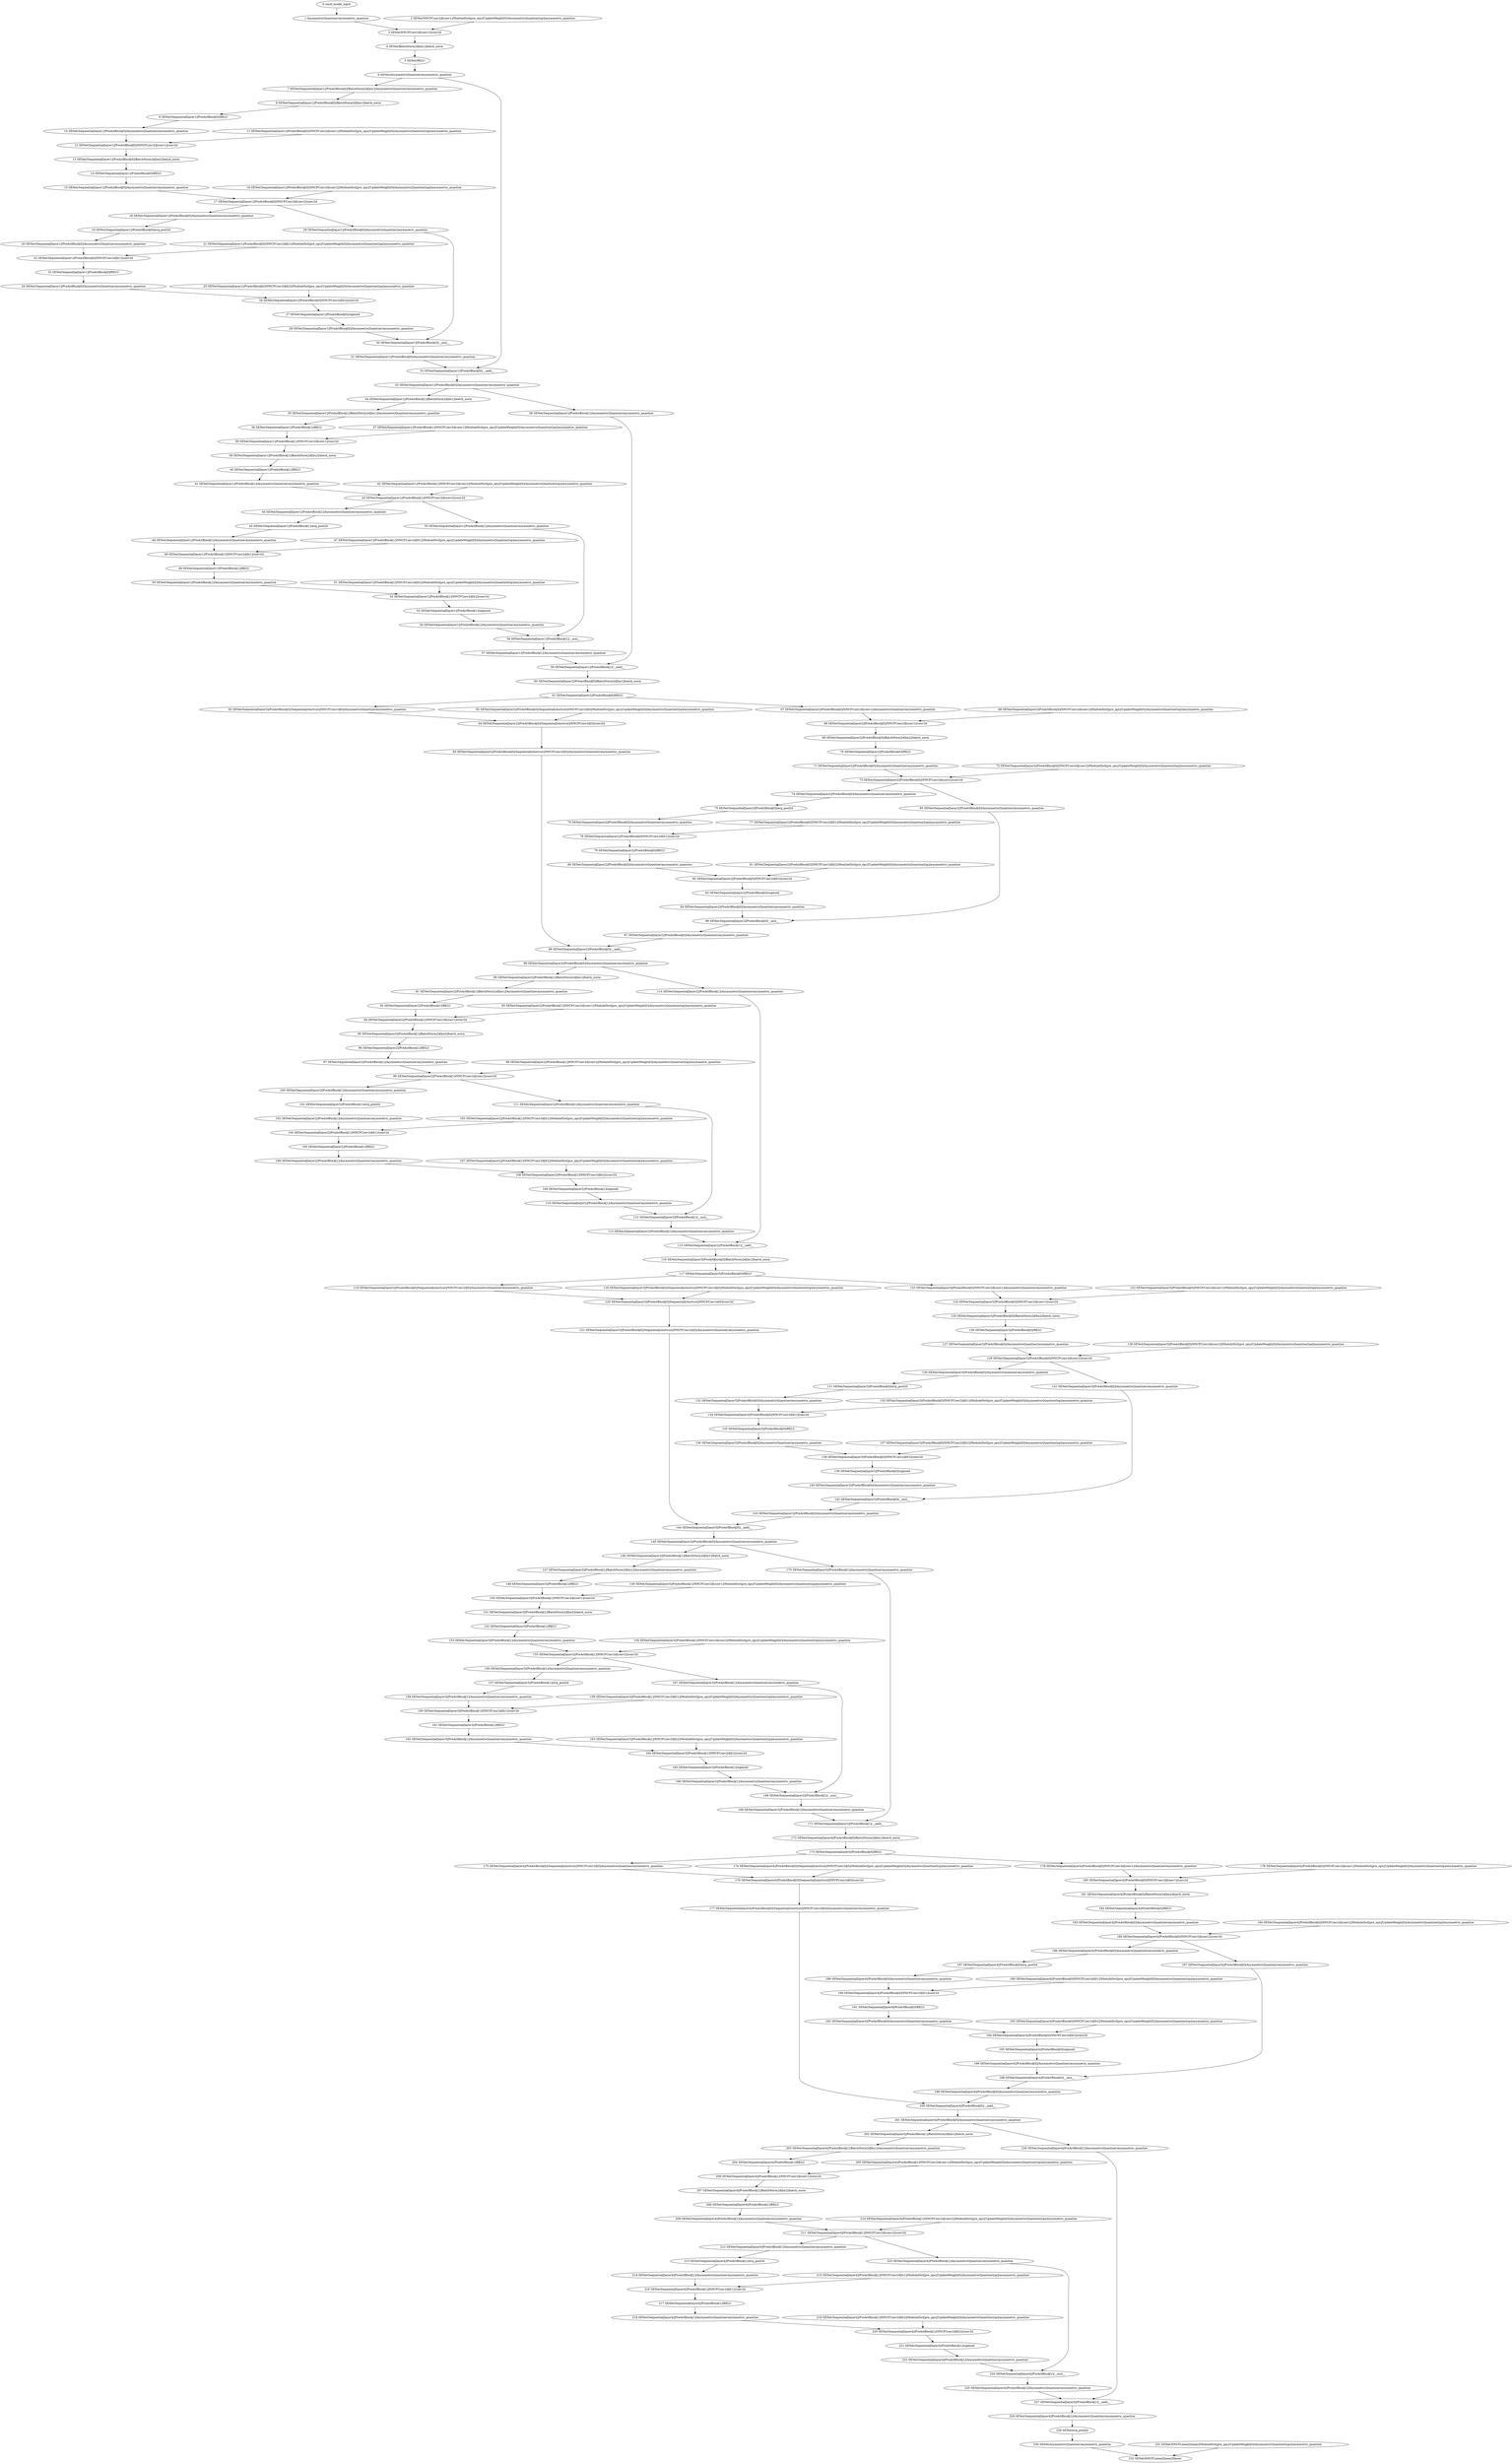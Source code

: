 strict digraph  {
"0 /nncf_model_input" [id=0, scope="", type=nncf_model_input];
"1 AsymmetricQuantizer/asymmetric_quantize" [id=1, scope=AsymmetricQuantizer, type=asymmetric_quantize];
"2 SENet/NNCFConv2d[conv1]/ModuleDict[pre_ops]/UpdateWeight[0]/AsymmetricQuantizer[op]/asymmetric_quantize" [id=2, scope="SENet/NNCFConv2d[conv1]/ModuleDict[pre_ops]/UpdateWeight[0]/AsymmetricQuantizer[op]", type=asymmetric_quantize];
"3 SENet/NNCFConv2d[conv1]/conv2d" [id=3, scope="SENet/NNCFConv2d[conv1]", type=conv2d];
"4 SENet/BatchNorm2d[bn1]/batch_norm" [id=4, scope="SENet/BatchNorm2d[bn1]", type=batch_norm];
"5 SENet/RELU" [id=5, scope=SENet, type=RELU];
"6 SENet/AsymmetricQuantizer/asymmetric_quantize" [id=6, scope="SENet/AsymmetricQuantizer", type=asymmetric_quantize];
"7 SENet/Sequential[layer1]/PreActBlock[0]/BatchNorm2d[bn1]/AsymmetricQuantizer/asymmetric_quantize" [id=7, scope="SENet/Sequential[layer1]/PreActBlock[0]/BatchNorm2d[bn1]/AsymmetricQuantizer", type=asymmetric_quantize];
"8 SENet/Sequential[layer1]/PreActBlock[0]/BatchNorm2d[bn1]/batch_norm" [id=8, scope="SENet/Sequential[layer1]/PreActBlock[0]/BatchNorm2d[bn1]", type=batch_norm];
"9 SENet/Sequential[layer1]/PreActBlock[0]/RELU" [id=9, scope="SENet/Sequential[layer1]/PreActBlock[0]", type=RELU];
"10 SENet/Sequential[layer1]/PreActBlock[0]/AsymmetricQuantizer/asymmetric_quantize" [id=10, scope="SENet/Sequential[layer1]/PreActBlock[0]/AsymmetricQuantizer", type=asymmetric_quantize];
"11 SENet/Sequential[layer1]/PreActBlock[0]/NNCFConv2d[conv1]/ModuleDict[pre_ops]/UpdateWeight[0]/AsymmetricQuantizer[op]/asymmetric_quantize" [id=11, scope="SENet/Sequential[layer1]/PreActBlock[0]/NNCFConv2d[conv1]/ModuleDict[pre_ops]/UpdateWeight[0]/AsymmetricQuantizer[op]", type=asymmetric_quantize];
"12 SENet/Sequential[layer1]/PreActBlock[0]/NNCFConv2d[conv1]/conv2d" [id=12, scope="SENet/Sequential[layer1]/PreActBlock[0]/NNCFConv2d[conv1]", type=conv2d];
"13 SENet/Sequential[layer1]/PreActBlock[0]/BatchNorm2d[bn2]/batch_norm" [id=13, scope="SENet/Sequential[layer1]/PreActBlock[0]/BatchNorm2d[bn2]", type=batch_norm];
"14 SENet/Sequential[layer1]/PreActBlock[0]/RELU" [id=14, scope="SENet/Sequential[layer1]/PreActBlock[0]", type=RELU];
"15 SENet/Sequential[layer1]/PreActBlock[0]/AsymmetricQuantizer/asymmetric_quantize" [id=15, scope="SENet/Sequential[layer1]/PreActBlock[0]/AsymmetricQuantizer", type=asymmetric_quantize];
"16 SENet/Sequential[layer1]/PreActBlock[0]/NNCFConv2d[conv2]/ModuleDict[pre_ops]/UpdateWeight[0]/AsymmetricQuantizer[op]/asymmetric_quantize" [id=16, scope="SENet/Sequential[layer1]/PreActBlock[0]/NNCFConv2d[conv2]/ModuleDict[pre_ops]/UpdateWeight[0]/AsymmetricQuantizer[op]", type=asymmetric_quantize];
"17 SENet/Sequential[layer1]/PreActBlock[0]/NNCFConv2d[conv2]/conv2d" [id=17, scope="SENet/Sequential[layer1]/PreActBlock[0]/NNCFConv2d[conv2]", type=conv2d];
"18 SENet/Sequential[layer1]/PreActBlock[0]/AsymmetricQuantizer/asymmetric_quantize" [id=18, scope="SENet/Sequential[layer1]/PreActBlock[0]/AsymmetricQuantizer", type=asymmetric_quantize];
"19 SENet/Sequential[layer1]/PreActBlock[0]/avg_pool2d" [id=19, scope="SENet/Sequential[layer1]/PreActBlock[0]", type=avg_pool2d];
"20 SENet/Sequential[layer1]/PreActBlock[0]/AsymmetricQuantizer/asymmetric_quantize" [id=20, scope="SENet/Sequential[layer1]/PreActBlock[0]/AsymmetricQuantizer", type=asymmetric_quantize];
"21 SENet/Sequential[layer1]/PreActBlock[0]/NNCFConv2d[fc1]/ModuleDict[pre_ops]/UpdateWeight[0]/AsymmetricQuantizer[op]/asymmetric_quantize" [id=21, scope="SENet/Sequential[layer1]/PreActBlock[0]/NNCFConv2d[fc1]/ModuleDict[pre_ops]/UpdateWeight[0]/AsymmetricQuantizer[op]", type=asymmetric_quantize];
"22 SENet/Sequential[layer1]/PreActBlock[0]/NNCFConv2d[fc1]/conv2d" [id=22, scope="SENet/Sequential[layer1]/PreActBlock[0]/NNCFConv2d[fc1]", type=conv2d];
"23 SENet/Sequential[layer1]/PreActBlock[0]/RELU" [id=23, scope="SENet/Sequential[layer1]/PreActBlock[0]", type=RELU];
"24 SENet/Sequential[layer1]/PreActBlock[0]/AsymmetricQuantizer/asymmetric_quantize" [id=24, scope="SENet/Sequential[layer1]/PreActBlock[0]/AsymmetricQuantizer", type=asymmetric_quantize];
"25 SENet/Sequential[layer1]/PreActBlock[0]/NNCFConv2d[fc2]/ModuleDict[pre_ops]/UpdateWeight[0]/AsymmetricQuantizer[op]/asymmetric_quantize" [id=25, scope="SENet/Sequential[layer1]/PreActBlock[0]/NNCFConv2d[fc2]/ModuleDict[pre_ops]/UpdateWeight[0]/AsymmetricQuantizer[op]", type=asymmetric_quantize];
"26 SENet/Sequential[layer1]/PreActBlock[0]/NNCFConv2d[fc2]/conv2d" [id=26, scope="SENet/Sequential[layer1]/PreActBlock[0]/NNCFConv2d[fc2]", type=conv2d];
"27 SENet/Sequential[layer1]/PreActBlock[0]/sigmoid" [id=27, scope="SENet/Sequential[layer1]/PreActBlock[0]", type=sigmoid];
"28 SENet/Sequential[layer1]/PreActBlock[0]/AsymmetricQuantizer/asymmetric_quantize" [id=28, scope="SENet/Sequential[layer1]/PreActBlock[0]/AsymmetricQuantizer", type=asymmetric_quantize];
"29 SENet/Sequential[layer1]/PreActBlock[0]/AsymmetricQuantizer/asymmetric_quantize" [id=29, scope="SENet/Sequential[layer1]/PreActBlock[0]/AsymmetricQuantizer", type=asymmetric_quantize];
"30 SENet/Sequential[layer1]/PreActBlock[0]/__mul__" [id=30, scope="SENet/Sequential[layer1]/PreActBlock[0]", type=__mul__];
"31 SENet/Sequential[layer1]/PreActBlock[0]/AsymmetricQuantizer/asymmetric_quantize" [id=31, scope="SENet/Sequential[layer1]/PreActBlock[0]/AsymmetricQuantizer", type=asymmetric_quantize];
"32 SENet/Sequential[layer1]/PreActBlock[0]/__iadd__" [id=32, scope="SENet/Sequential[layer1]/PreActBlock[0]", type=__iadd__];
"33 SENet/Sequential[layer1]/PreActBlock[0]/AsymmetricQuantizer/asymmetric_quantize" [id=33, scope="SENet/Sequential[layer1]/PreActBlock[0]/AsymmetricQuantizer", type=asymmetric_quantize];
"34 SENet/Sequential[layer1]/PreActBlock[1]/BatchNorm2d[bn1]/batch_norm" [id=34, scope="SENet/Sequential[layer1]/PreActBlock[1]/BatchNorm2d[bn1]", type=batch_norm];
"35 SENet/Sequential[layer1]/PreActBlock[1]/BatchNorm2d[bn1]/AsymmetricQuantizer/asymmetric_quantize" [id=35, scope="SENet/Sequential[layer1]/PreActBlock[1]/BatchNorm2d[bn1]/AsymmetricQuantizer", type=asymmetric_quantize];
"36 SENet/Sequential[layer1]/PreActBlock[1]/RELU" [id=36, scope="SENet/Sequential[layer1]/PreActBlock[1]", type=RELU];
"37 SENet/Sequential[layer1]/PreActBlock[1]/NNCFConv2d[conv1]/ModuleDict[pre_ops]/UpdateWeight[0]/AsymmetricQuantizer[op]/asymmetric_quantize" [id=37, scope="SENet/Sequential[layer1]/PreActBlock[1]/NNCFConv2d[conv1]/ModuleDict[pre_ops]/UpdateWeight[0]/AsymmetricQuantizer[op]", type=asymmetric_quantize];
"38 SENet/Sequential[layer1]/PreActBlock[1]/NNCFConv2d[conv1]/conv2d" [id=38, scope="SENet/Sequential[layer1]/PreActBlock[1]/NNCFConv2d[conv1]", type=conv2d];
"39 SENet/Sequential[layer1]/PreActBlock[1]/BatchNorm2d[bn2]/batch_norm" [id=39, scope="SENet/Sequential[layer1]/PreActBlock[1]/BatchNorm2d[bn2]", type=batch_norm];
"40 SENet/Sequential[layer1]/PreActBlock[1]/RELU" [id=40, scope="SENet/Sequential[layer1]/PreActBlock[1]", type=RELU];
"41 SENet/Sequential[layer1]/PreActBlock[1]/AsymmetricQuantizer/asymmetric_quantize" [id=41, scope="SENet/Sequential[layer1]/PreActBlock[1]/AsymmetricQuantizer", type=asymmetric_quantize];
"42 SENet/Sequential[layer1]/PreActBlock[1]/NNCFConv2d[conv2]/ModuleDict[pre_ops]/UpdateWeight[0]/AsymmetricQuantizer[op]/asymmetric_quantize" [id=42, scope="SENet/Sequential[layer1]/PreActBlock[1]/NNCFConv2d[conv2]/ModuleDict[pre_ops]/UpdateWeight[0]/AsymmetricQuantizer[op]", type=asymmetric_quantize];
"43 SENet/Sequential[layer1]/PreActBlock[1]/NNCFConv2d[conv2]/conv2d" [id=43, scope="SENet/Sequential[layer1]/PreActBlock[1]/NNCFConv2d[conv2]", type=conv2d];
"44 SENet/Sequential[layer1]/PreActBlock[1]/AsymmetricQuantizer/asymmetric_quantize" [id=44, scope="SENet/Sequential[layer1]/PreActBlock[1]/AsymmetricQuantizer", type=asymmetric_quantize];
"45 SENet/Sequential[layer1]/PreActBlock[1]/avg_pool2d" [id=45, scope="SENet/Sequential[layer1]/PreActBlock[1]", type=avg_pool2d];
"46 SENet/Sequential[layer1]/PreActBlock[1]/AsymmetricQuantizer/asymmetric_quantize" [id=46, scope="SENet/Sequential[layer1]/PreActBlock[1]/AsymmetricQuantizer", type=asymmetric_quantize];
"47 SENet/Sequential[layer1]/PreActBlock[1]/NNCFConv2d[fc1]/ModuleDict[pre_ops]/UpdateWeight[0]/AsymmetricQuantizer[op]/asymmetric_quantize" [id=47, scope="SENet/Sequential[layer1]/PreActBlock[1]/NNCFConv2d[fc1]/ModuleDict[pre_ops]/UpdateWeight[0]/AsymmetricQuantizer[op]", type=asymmetric_quantize];
"48 SENet/Sequential[layer1]/PreActBlock[1]/NNCFConv2d[fc1]/conv2d" [id=48, scope="SENet/Sequential[layer1]/PreActBlock[1]/NNCFConv2d[fc1]", type=conv2d];
"49 SENet/Sequential[layer1]/PreActBlock[1]/RELU" [id=49, scope="SENet/Sequential[layer1]/PreActBlock[1]", type=RELU];
"50 SENet/Sequential[layer1]/PreActBlock[1]/AsymmetricQuantizer/asymmetric_quantize" [id=50, scope="SENet/Sequential[layer1]/PreActBlock[1]/AsymmetricQuantizer", type=asymmetric_quantize];
"51 SENet/Sequential[layer1]/PreActBlock[1]/NNCFConv2d[fc2]/ModuleDict[pre_ops]/UpdateWeight[0]/AsymmetricQuantizer[op]/asymmetric_quantize" [id=51, scope="SENet/Sequential[layer1]/PreActBlock[1]/NNCFConv2d[fc2]/ModuleDict[pre_ops]/UpdateWeight[0]/AsymmetricQuantizer[op]", type=asymmetric_quantize];
"52 SENet/Sequential[layer1]/PreActBlock[1]/NNCFConv2d[fc2]/conv2d" [id=52, scope="SENet/Sequential[layer1]/PreActBlock[1]/NNCFConv2d[fc2]", type=conv2d];
"53 SENet/Sequential[layer1]/PreActBlock[1]/sigmoid" [id=53, scope="SENet/Sequential[layer1]/PreActBlock[1]", type=sigmoid];
"54 SENet/Sequential[layer1]/PreActBlock[1]/AsymmetricQuantizer/asymmetric_quantize" [id=54, scope="SENet/Sequential[layer1]/PreActBlock[1]/AsymmetricQuantizer", type=asymmetric_quantize];
"55 SENet/Sequential[layer1]/PreActBlock[1]/AsymmetricQuantizer/asymmetric_quantize" [id=55, scope="SENet/Sequential[layer1]/PreActBlock[1]/AsymmetricQuantizer", type=asymmetric_quantize];
"56 SENet/Sequential[layer1]/PreActBlock[1]/__mul__" [id=56, scope="SENet/Sequential[layer1]/PreActBlock[1]", type=__mul__];
"57 SENet/Sequential[layer1]/PreActBlock[1]/AsymmetricQuantizer/asymmetric_quantize" [id=57, scope="SENet/Sequential[layer1]/PreActBlock[1]/AsymmetricQuantizer", type=asymmetric_quantize];
"58 SENet/Sequential[layer1]/PreActBlock[1]/AsymmetricQuantizer/asymmetric_quantize" [id=58, scope="SENet/Sequential[layer1]/PreActBlock[1]/AsymmetricQuantizer", type=asymmetric_quantize];
"59 SENet/Sequential[layer1]/PreActBlock[1]/__iadd__" [id=59, scope="SENet/Sequential[layer1]/PreActBlock[1]", type=__iadd__];
"60 SENet/Sequential[layer2]/PreActBlock[0]/BatchNorm2d[bn1]/batch_norm" [id=60, scope="SENet/Sequential[layer2]/PreActBlock[0]/BatchNorm2d[bn1]", type=batch_norm];
"61 SENet/Sequential[layer2]/PreActBlock[0]/RELU" [id=61, scope="SENet/Sequential[layer2]/PreActBlock[0]", type=RELU];
"62 SENet/Sequential[layer2]/PreActBlock[0]/Sequential[shortcut]/NNCFConv2d[0]/ModuleDict[pre_ops]/UpdateWeight[0]/AsymmetricQuantizer[op]/asymmetric_quantize" [id=62, scope="SENet/Sequential[layer2]/PreActBlock[0]/Sequential[shortcut]/NNCFConv2d[0]/ModuleDict[pre_ops]/UpdateWeight[0]/AsymmetricQuantizer[op]", type=asymmetric_quantize];
"63 SENet/Sequential[layer2]/PreActBlock[0]/Sequential[shortcut]/NNCFConv2d[0]/AsymmetricQuantizer/asymmetric_quantize" [id=63, scope="SENet/Sequential[layer2]/PreActBlock[0]/Sequential[shortcut]/NNCFConv2d[0]/AsymmetricQuantizer", type=asymmetric_quantize];
"64 SENet/Sequential[layer2]/PreActBlock[0]/Sequential[shortcut]/NNCFConv2d[0]/conv2d" [id=64, scope="SENet/Sequential[layer2]/PreActBlock[0]/Sequential[shortcut]/NNCFConv2d[0]", type=conv2d];
"65 SENet/Sequential[layer2]/PreActBlock[0]/Sequential[shortcut]/NNCFConv2d[0]/AsymmetricQuantizer/asymmetric_quantize" [id=65, scope="SENet/Sequential[layer2]/PreActBlock[0]/Sequential[shortcut]/NNCFConv2d[0]/AsymmetricQuantizer", type=asymmetric_quantize];
"66 SENet/Sequential[layer2]/PreActBlock[0]/NNCFConv2d[conv1]/ModuleDict[pre_ops]/UpdateWeight[0]/AsymmetricQuantizer[op]/asymmetric_quantize" [id=66, scope="SENet/Sequential[layer2]/PreActBlock[0]/NNCFConv2d[conv1]/ModuleDict[pre_ops]/UpdateWeight[0]/AsymmetricQuantizer[op]", type=asymmetric_quantize];
"67 SENet/Sequential[layer2]/PreActBlock[0]/NNCFConv2d[conv1]/AsymmetricQuantizer/asymmetric_quantize" [id=67, scope="SENet/Sequential[layer2]/PreActBlock[0]/NNCFConv2d[conv1]/AsymmetricQuantizer", type=asymmetric_quantize];
"68 SENet/Sequential[layer2]/PreActBlock[0]/NNCFConv2d[conv1]/conv2d" [id=68, scope="SENet/Sequential[layer2]/PreActBlock[0]/NNCFConv2d[conv1]", type=conv2d];
"69 SENet/Sequential[layer2]/PreActBlock[0]/BatchNorm2d[bn2]/batch_norm" [id=69, scope="SENet/Sequential[layer2]/PreActBlock[0]/BatchNorm2d[bn2]", type=batch_norm];
"70 SENet/Sequential[layer2]/PreActBlock[0]/RELU" [id=70, scope="SENet/Sequential[layer2]/PreActBlock[0]", type=RELU];
"71 SENet/Sequential[layer2]/PreActBlock[0]/AsymmetricQuantizer/asymmetric_quantize" [id=71, scope="SENet/Sequential[layer2]/PreActBlock[0]/AsymmetricQuantizer", type=asymmetric_quantize];
"72 SENet/Sequential[layer2]/PreActBlock[0]/NNCFConv2d[conv2]/ModuleDict[pre_ops]/UpdateWeight[0]/AsymmetricQuantizer[op]/asymmetric_quantize" [id=72, scope="SENet/Sequential[layer2]/PreActBlock[0]/NNCFConv2d[conv2]/ModuleDict[pre_ops]/UpdateWeight[0]/AsymmetricQuantizer[op]", type=asymmetric_quantize];
"73 SENet/Sequential[layer2]/PreActBlock[0]/NNCFConv2d[conv2]/conv2d" [id=73, scope="SENet/Sequential[layer2]/PreActBlock[0]/NNCFConv2d[conv2]", type=conv2d];
"74 SENet/Sequential[layer2]/PreActBlock[0]/AsymmetricQuantizer/asymmetric_quantize" [id=74, scope="SENet/Sequential[layer2]/PreActBlock[0]/AsymmetricQuantizer", type=asymmetric_quantize];
"75 SENet/Sequential[layer2]/PreActBlock[0]/avg_pool2d" [id=75, scope="SENet/Sequential[layer2]/PreActBlock[0]", type=avg_pool2d];
"76 SENet/Sequential[layer2]/PreActBlock[0]/AsymmetricQuantizer/asymmetric_quantize" [id=76, scope="SENet/Sequential[layer2]/PreActBlock[0]/AsymmetricQuantizer", type=asymmetric_quantize];
"77 SENet/Sequential[layer2]/PreActBlock[0]/NNCFConv2d[fc1]/ModuleDict[pre_ops]/UpdateWeight[0]/AsymmetricQuantizer[op]/asymmetric_quantize" [id=77, scope="SENet/Sequential[layer2]/PreActBlock[0]/NNCFConv2d[fc1]/ModuleDict[pre_ops]/UpdateWeight[0]/AsymmetricQuantizer[op]", type=asymmetric_quantize];
"78 SENet/Sequential[layer2]/PreActBlock[0]/NNCFConv2d[fc1]/conv2d" [id=78, scope="SENet/Sequential[layer2]/PreActBlock[0]/NNCFConv2d[fc1]", type=conv2d];
"79 SENet/Sequential[layer2]/PreActBlock[0]/RELU" [id=79, scope="SENet/Sequential[layer2]/PreActBlock[0]", type=RELU];
"80 SENet/Sequential[layer2]/PreActBlock[0]/AsymmetricQuantizer/asymmetric_quantize" [id=80, scope="SENet/Sequential[layer2]/PreActBlock[0]/AsymmetricQuantizer", type=asymmetric_quantize];
"81 SENet/Sequential[layer2]/PreActBlock[0]/NNCFConv2d[fc2]/ModuleDict[pre_ops]/UpdateWeight[0]/AsymmetricQuantizer[op]/asymmetric_quantize" [id=81, scope="SENet/Sequential[layer2]/PreActBlock[0]/NNCFConv2d[fc2]/ModuleDict[pre_ops]/UpdateWeight[0]/AsymmetricQuantizer[op]", type=asymmetric_quantize];
"82 SENet/Sequential[layer2]/PreActBlock[0]/NNCFConv2d[fc2]/conv2d" [id=82, scope="SENet/Sequential[layer2]/PreActBlock[0]/NNCFConv2d[fc2]", type=conv2d];
"83 SENet/Sequential[layer2]/PreActBlock[0]/sigmoid" [id=83, scope="SENet/Sequential[layer2]/PreActBlock[0]", type=sigmoid];
"84 SENet/Sequential[layer2]/PreActBlock[0]/AsymmetricQuantizer/asymmetric_quantize" [id=84, scope="SENet/Sequential[layer2]/PreActBlock[0]/AsymmetricQuantizer", type=asymmetric_quantize];
"85 SENet/Sequential[layer2]/PreActBlock[0]/AsymmetricQuantizer/asymmetric_quantize" [id=85, scope="SENet/Sequential[layer2]/PreActBlock[0]/AsymmetricQuantizer", type=asymmetric_quantize];
"86 SENet/Sequential[layer2]/PreActBlock[0]/__mul__" [id=86, scope="SENet/Sequential[layer2]/PreActBlock[0]", type=__mul__];
"87 SENet/Sequential[layer2]/PreActBlock[0]/AsymmetricQuantizer/asymmetric_quantize" [id=87, scope="SENet/Sequential[layer2]/PreActBlock[0]/AsymmetricQuantizer", type=asymmetric_quantize];
"88 SENet/Sequential[layer2]/PreActBlock[0]/__iadd__" [id=88, scope="SENet/Sequential[layer2]/PreActBlock[0]", type=__iadd__];
"89 SENet/Sequential[layer2]/PreActBlock[0]/AsymmetricQuantizer/asymmetric_quantize" [id=89, scope="SENet/Sequential[layer2]/PreActBlock[0]/AsymmetricQuantizer", type=asymmetric_quantize];
"90 SENet/Sequential[layer2]/PreActBlock[1]/BatchNorm2d[bn1]/batch_norm" [id=90, scope="SENet/Sequential[layer2]/PreActBlock[1]/BatchNorm2d[bn1]", type=batch_norm];
"91 SENet/Sequential[layer2]/PreActBlock[1]/BatchNorm2d[bn1]/AsymmetricQuantizer/asymmetric_quantize" [id=91, scope="SENet/Sequential[layer2]/PreActBlock[1]/BatchNorm2d[bn1]/AsymmetricQuantizer", type=asymmetric_quantize];
"92 SENet/Sequential[layer2]/PreActBlock[1]/RELU" [id=92, scope="SENet/Sequential[layer2]/PreActBlock[1]", type=RELU];
"93 SENet/Sequential[layer2]/PreActBlock[1]/NNCFConv2d[conv1]/ModuleDict[pre_ops]/UpdateWeight[0]/AsymmetricQuantizer[op]/asymmetric_quantize" [id=93, scope="SENet/Sequential[layer2]/PreActBlock[1]/NNCFConv2d[conv1]/ModuleDict[pre_ops]/UpdateWeight[0]/AsymmetricQuantizer[op]", type=asymmetric_quantize];
"94 SENet/Sequential[layer2]/PreActBlock[1]/NNCFConv2d[conv1]/conv2d" [id=94, scope="SENet/Sequential[layer2]/PreActBlock[1]/NNCFConv2d[conv1]", type=conv2d];
"95 SENet/Sequential[layer2]/PreActBlock[1]/BatchNorm2d[bn2]/batch_norm" [id=95, scope="SENet/Sequential[layer2]/PreActBlock[1]/BatchNorm2d[bn2]", type=batch_norm];
"96 SENet/Sequential[layer2]/PreActBlock[1]/RELU" [id=96, scope="SENet/Sequential[layer2]/PreActBlock[1]", type=RELU];
"97 SENet/Sequential[layer2]/PreActBlock[1]/AsymmetricQuantizer/asymmetric_quantize" [id=97, scope="SENet/Sequential[layer2]/PreActBlock[1]/AsymmetricQuantizer", type=asymmetric_quantize];
"98 SENet/Sequential[layer2]/PreActBlock[1]/NNCFConv2d[conv2]/ModuleDict[pre_ops]/UpdateWeight[0]/AsymmetricQuantizer[op]/asymmetric_quantize" [id=98, scope="SENet/Sequential[layer2]/PreActBlock[1]/NNCFConv2d[conv2]/ModuleDict[pre_ops]/UpdateWeight[0]/AsymmetricQuantizer[op]", type=asymmetric_quantize];
"99 SENet/Sequential[layer2]/PreActBlock[1]/NNCFConv2d[conv2]/conv2d" [id=99, scope="SENet/Sequential[layer2]/PreActBlock[1]/NNCFConv2d[conv2]", type=conv2d];
"100 SENet/Sequential[layer2]/PreActBlock[1]/AsymmetricQuantizer/asymmetric_quantize" [id=100, scope="SENet/Sequential[layer2]/PreActBlock[1]/AsymmetricQuantizer", type=asymmetric_quantize];
"101 SENet/Sequential[layer2]/PreActBlock[1]/avg_pool2d" [id=101, scope="SENet/Sequential[layer2]/PreActBlock[1]", type=avg_pool2d];
"102 SENet/Sequential[layer2]/PreActBlock[1]/AsymmetricQuantizer/asymmetric_quantize" [id=102, scope="SENet/Sequential[layer2]/PreActBlock[1]/AsymmetricQuantizer", type=asymmetric_quantize];
"103 SENet/Sequential[layer2]/PreActBlock[1]/NNCFConv2d[fc1]/ModuleDict[pre_ops]/UpdateWeight[0]/AsymmetricQuantizer[op]/asymmetric_quantize" [id=103, scope="SENet/Sequential[layer2]/PreActBlock[1]/NNCFConv2d[fc1]/ModuleDict[pre_ops]/UpdateWeight[0]/AsymmetricQuantizer[op]", type=asymmetric_quantize];
"104 SENet/Sequential[layer2]/PreActBlock[1]/NNCFConv2d[fc1]/conv2d" [id=104, scope="SENet/Sequential[layer2]/PreActBlock[1]/NNCFConv2d[fc1]", type=conv2d];
"105 SENet/Sequential[layer2]/PreActBlock[1]/RELU" [id=105, scope="SENet/Sequential[layer2]/PreActBlock[1]", type=RELU];
"106 SENet/Sequential[layer2]/PreActBlock[1]/AsymmetricQuantizer/asymmetric_quantize" [id=106, scope="SENet/Sequential[layer2]/PreActBlock[1]/AsymmetricQuantizer", type=asymmetric_quantize];
"107 SENet/Sequential[layer2]/PreActBlock[1]/NNCFConv2d[fc2]/ModuleDict[pre_ops]/UpdateWeight[0]/AsymmetricQuantizer[op]/asymmetric_quantize" [id=107, scope="SENet/Sequential[layer2]/PreActBlock[1]/NNCFConv2d[fc2]/ModuleDict[pre_ops]/UpdateWeight[0]/AsymmetricQuantizer[op]", type=asymmetric_quantize];
"108 SENet/Sequential[layer2]/PreActBlock[1]/NNCFConv2d[fc2]/conv2d" [id=108, scope="SENet/Sequential[layer2]/PreActBlock[1]/NNCFConv2d[fc2]", type=conv2d];
"109 SENet/Sequential[layer2]/PreActBlock[1]/sigmoid" [id=109, scope="SENet/Sequential[layer2]/PreActBlock[1]", type=sigmoid];
"110 SENet/Sequential[layer2]/PreActBlock[1]/AsymmetricQuantizer/asymmetric_quantize" [id=110, scope="SENet/Sequential[layer2]/PreActBlock[1]/AsymmetricQuantizer", type=asymmetric_quantize];
"111 SENet/Sequential[layer2]/PreActBlock[1]/AsymmetricQuantizer/asymmetric_quantize" [id=111, scope="SENet/Sequential[layer2]/PreActBlock[1]/AsymmetricQuantizer", type=asymmetric_quantize];
"112 SENet/Sequential[layer2]/PreActBlock[1]/__mul__" [id=112, scope="SENet/Sequential[layer2]/PreActBlock[1]", type=__mul__];
"113 SENet/Sequential[layer2]/PreActBlock[1]/AsymmetricQuantizer/asymmetric_quantize" [id=113, scope="SENet/Sequential[layer2]/PreActBlock[1]/AsymmetricQuantizer", type=asymmetric_quantize];
"114 SENet/Sequential[layer2]/PreActBlock[1]/AsymmetricQuantizer/asymmetric_quantize" [id=114, scope="SENet/Sequential[layer2]/PreActBlock[1]/AsymmetricQuantizer", type=asymmetric_quantize];
"115 SENet/Sequential[layer2]/PreActBlock[1]/__iadd__" [id=115, scope="SENet/Sequential[layer2]/PreActBlock[1]", type=__iadd__];
"116 SENet/Sequential[layer3]/PreActBlock[0]/BatchNorm2d[bn1]/batch_norm" [id=116, scope="SENet/Sequential[layer3]/PreActBlock[0]/BatchNorm2d[bn1]", type=batch_norm];
"117 SENet/Sequential[layer3]/PreActBlock[0]/RELU" [id=117, scope="SENet/Sequential[layer3]/PreActBlock[0]", type=RELU];
"118 SENet/Sequential[layer3]/PreActBlock[0]/Sequential[shortcut]/NNCFConv2d[0]/ModuleDict[pre_ops]/UpdateWeight[0]/AsymmetricQuantizer[op]/asymmetric_quantize" [id=118, scope="SENet/Sequential[layer3]/PreActBlock[0]/Sequential[shortcut]/NNCFConv2d[0]/ModuleDict[pre_ops]/UpdateWeight[0]/AsymmetricQuantizer[op]", type=asymmetric_quantize];
"119 SENet/Sequential[layer3]/PreActBlock[0]/Sequential[shortcut]/NNCFConv2d[0]/AsymmetricQuantizer/asymmetric_quantize" [id=119, scope="SENet/Sequential[layer3]/PreActBlock[0]/Sequential[shortcut]/NNCFConv2d[0]/AsymmetricQuantizer", type=asymmetric_quantize];
"120 SENet/Sequential[layer3]/PreActBlock[0]/Sequential[shortcut]/NNCFConv2d[0]/conv2d" [id=120, scope="SENet/Sequential[layer3]/PreActBlock[0]/Sequential[shortcut]/NNCFConv2d[0]", type=conv2d];
"121 SENet/Sequential[layer3]/PreActBlock[0]/Sequential[shortcut]/NNCFConv2d[0]/AsymmetricQuantizer/asymmetric_quantize" [id=121, scope="SENet/Sequential[layer3]/PreActBlock[0]/Sequential[shortcut]/NNCFConv2d[0]/AsymmetricQuantizer", type=asymmetric_quantize];
"122 SENet/Sequential[layer3]/PreActBlock[0]/NNCFConv2d[conv1]/ModuleDict[pre_ops]/UpdateWeight[0]/AsymmetricQuantizer[op]/asymmetric_quantize" [id=122, scope="SENet/Sequential[layer3]/PreActBlock[0]/NNCFConv2d[conv1]/ModuleDict[pre_ops]/UpdateWeight[0]/AsymmetricQuantizer[op]", type=asymmetric_quantize];
"123 SENet/Sequential[layer3]/PreActBlock[0]/NNCFConv2d[conv1]/AsymmetricQuantizer/asymmetric_quantize" [id=123, scope="SENet/Sequential[layer3]/PreActBlock[0]/NNCFConv2d[conv1]/AsymmetricQuantizer", type=asymmetric_quantize];
"124 SENet/Sequential[layer3]/PreActBlock[0]/NNCFConv2d[conv1]/conv2d" [id=124, scope="SENet/Sequential[layer3]/PreActBlock[0]/NNCFConv2d[conv1]", type=conv2d];
"125 SENet/Sequential[layer3]/PreActBlock[0]/BatchNorm2d[bn2]/batch_norm" [id=125, scope="SENet/Sequential[layer3]/PreActBlock[0]/BatchNorm2d[bn2]", type=batch_norm];
"126 SENet/Sequential[layer3]/PreActBlock[0]/RELU" [id=126, scope="SENet/Sequential[layer3]/PreActBlock[0]", type=RELU];
"127 SENet/Sequential[layer3]/PreActBlock[0]/AsymmetricQuantizer/asymmetric_quantize" [id=127, scope="SENet/Sequential[layer3]/PreActBlock[0]/AsymmetricQuantizer", type=asymmetric_quantize];
"128 SENet/Sequential[layer3]/PreActBlock[0]/NNCFConv2d[conv2]/ModuleDict[pre_ops]/UpdateWeight[0]/AsymmetricQuantizer[op]/asymmetric_quantize" [id=128, scope="SENet/Sequential[layer3]/PreActBlock[0]/NNCFConv2d[conv2]/ModuleDict[pre_ops]/UpdateWeight[0]/AsymmetricQuantizer[op]", type=asymmetric_quantize];
"129 SENet/Sequential[layer3]/PreActBlock[0]/NNCFConv2d[conv2]/conv2d" [id=129, scope="SENet/Sequential[layer3]/PreActBlock[0]/NNCFConv2d[conv2]", type=conv2d];
"130 SENet/Sequential[layer3]/PreActBlock[0]/AsymmetricQuantizer/asymmetric_quantize" [id=130, scope="SENet/Sequential[layer3]/PreActBlock[0]/AsymmetricQuantizer", type=asymmetric_quantize];
"131 SENet/Sequential[layer3]/PreActBlock[0]/avg_pool2d" [id=131, scope="SENet/Sequential[layer3]/PreActBlock[0]", type=avg_pool2d];
"132 SENet/Sequential[layer3]/PreActBlock[0]/AsymmetricQuantizer/asymmetric_quantize" [id=132, scope="SENet/Sequential[layer3]/PreActBlock[0]/AsymmetricQuantizer", type=asymmetric_quantize];
"133 SENet/Sequential[layer3]/PreActBlock[0]/NNCFConv2d[fc1]/ModuleDict[pre_ops]/UpdateWeight[0]/AsymmetricQuantizer[op]/asymmetric_quantize" [id=133, scope="SENet/Sequential[layer3]/PreActBlock[0]/NNCFConv2d[fc1]/ModuleDict[pre_ops]/UpdateWeight[0]/AsymmetricQuantizer[op]", type=asymmetric_quantize];
"134 SENet/Sequential[layer3]/PreActBlock[0]/NNCFConv2d[fc1]/conv2d" [id=134, scope="SENet/Sequential[layer3]/PreActBlock[0]/NNCFConv2d[fc1]", type=conv2d];
"135 SENet/Sequential[layer3]/PreActBlock[0]/RELU" [id=135, scope="SENet/Sequential[layer3]/PreActBlock[0]", type=RELU];
"136 SENet/Sequential[layer3]/PreActBlock[0]/AsymmetricQuantizer/asymmetric_quantize" [id=136, scope="SENet/Sequential[layer3]/PreActBlock[0]/AsymmetricQuantizer", type=asymmetric_quantize];
"137 SENet/Sequential[layer3]/PreActBlock[0]/NNCFConv2d[fc2]/ModuleDict[pre_ops]/UpdateWeight[0]/AsymmetricQuantizer[op]/asymmetric_quantize" [id=137, scope="SENet/Sequential[layer3]/PreActBlock[0]/NNCFConv2d[fc2]/ModuleDict[pre_ops]/UpdateWeight[0]/AsymmetricQuantizer[op]", type=asymmetric_quantize];
"138 SENet/Sequential[layer3]/PreActBlock[0]/NNCFConv2d[fc2]/conv2d" [id=138, scope="SENet/Sequential[layer3]/PreActBlock[0]/NNCFConv2d[fc2]", type=conv2d];
"139 SENet/Sequential[layer3]/PreActBlock[0]/sigmoid" [id=139, scope="SENet/Sequential[layer3]/PreActBlock[0]", type=sigmoid];
"140 SENet/Sequential[layer3]/PreActBlock[0]/AsymmetricQuantizer/asymmetric_quantize" [id=140, scope="SENet/Sequential[layer3]/PreActBlock[0]/AsymmetricQuantizer", type=asymmetric_quantize];
"141 SENet/Sequential[layer3]/PreActBlock[0]/AsymmetricQuantizer/asymmetric_quantize" [id=141, scope="SENet/Sequential[layer3]/PreActBlock[0]/AsymmetricQuantizer", type=asymmetric_quantize];
"142 SENet/Sequential[layer3]/PreActBlock[0]/__mul__" [id=142, scope="SENet/Sequential[layer3]/PreActBlock[0]", type=__mul__];
"143 SENet/Sequential[layer3]/PreActBlock[0]/AsymmetricQuantizer/asymmetric_quantize" [id=143, scope="SENet/Sequential[layer3]/PreActBlock[0]/AsymmetricQuantizer", type=asymmetric_quantize];
"144 SENet/Sequential[layer3]/PreActBlock[0]/__iadd__" [id=144, scope="SENet/Sequential[layer3]/PreActBlock[0]", type=__iadd__];
"145 SENet/Sequential[layer3]/PreActBlock[0]/AsymmetricQuantizer/asymmetric_quantize" [id=145, scope="SENet/Sequential[layer3]/PreActBlock[0]/AsymmetricQuantizer", type=asymmetric_quantize];
"146 SENet/Sequential[layer3]/PreActBlock[1]/BatchNorm2d[bn1]/batch_norm" [id=146, scope="SENet/Sequential[layer3]/PreActBlock[1]/BatchNorm2d[bn1]", type=batch_norm];
"147 SENet/Sequential[layer3]/PreActBlock[1]/BatchNorm2d[bn1]/AsymmetricQuantizer/asymmetric_quantize" [id=147, scope="SENet/Sequential[layer3]/PreActBlock[1]/BatchNorm2d[bn1]/AsymmetricQuantizer", type=asymmetric_quantize];
"148 SENet/Sequential[layer3]/PreActBlock[1]/RELU" [id=148, scope="SENet/Sequential[layer3]/PreActBlock[1]", type=RELU];
"149 SENet/Sequential[layer3]/PreActBlock[1]/NNCFConv2d[conv1]/ModuleDict[pre_ops]/UpdateWeight[0]/AsymmetricQuantizer[op]/asymmetric_quantize" [id=149, scope="SENet/Sequential[layer3]/PreActBlock[1]/NNCFConv2d[conv1]/ModuleDict[pre_ops]/UpdateWeight[0]/AsymmetricQuantizer[op]", type=asymmetric_quantize];
"150 SENet/Sequential[layer3]/PreActBlock[1]/NNCFConv2d[conv1]/conv2d" [id=150, scope="SENet/Sequential[layer3]/PreActBlock[1]/NNCFConv2d[conv1]", type=conv2d];
"151 SENet/Sequential[layer3]/PreActBlock[1]/BatchNorm2d[bn2]/batch_norm" [id=151, scope="SENet/Sequential[layer3]/PreActBlock[1]/BatchNorm2d[bn2]", type=batch_norm];
"152 SENet/Sequential[layer3]/PreActBlock[1]/RELU" [id=152, scope="SENet/Sequential[layer3]/PreActBlock[1]", type=RELU];
"153 SENet/Sequential[layer3]/PreActBlock[1]/AsymmetricQuantizer/asymmetric_quantize" [id=153, scope="SENet/Sequential[layer3]/PreActBlock[1]/AsymmetricQuantizer", type=asymmetric_quantize];
"154 SENet/Sequential[layer3]/PreActBlock[1]/NNCFConv2d[conv2]/ModuleDict[pre_ops]/UpdateWeight[0]/AsymmetricQuantizer[op]/asymmetric_quantize" [id=154, scope="SENet/Sequential[layer3]/PreActBlock[1]/NNCFConv2d[conv2]/ModuleDict[pre_ops]/UpdateWeight[0]/AsymmetricQuantizer[op]", type=asymmetric_quantize];
"155 SENet/Sequential[layer3]/PreActBlock[1]/NNCFConv2d[conv2]/conv2d" [id=155, scope="SENet/Sequential[layer3]/PreActBlock[1]/NNCFConv2d[conv2]", type=conv2d];
"156 SENet/Sequential[layer3]/PreActBlock[1]/AsymmetricQuantizer/asymmetric_quantize" [id=156, scope="SENet/Sequential[layer3]/PreActBlock[1]/AsymmetricQuantizer", type=asymmetric_quantize];
"157 SENet/Sequential[layer3]/PreActBlock[1]/avg_pool2d" [id=157, scope="SENet/Sequential[layer3]/PreActBlock[1]", type=avg_pool2d];
"158 SENet/Sequential[layer3]/PreActBlock[1]/AsymmetricQuantizer/asymmetric_quantize" [id=158, scope="SENet/Sequential[layer3]/PreActBlock[1]/AsymmetricQuantizer", type=asymmetric_quantize];
"159 SENet/Sequential[layer3]/PreActBlock[1]/NNCFConv2d[fc1]/ModuleDict[pre_ops]/UpdateWeight[0]/AsymmetricQuantizer[op]/asymmetric_quantize" [id=159, scope="SENet/Sequential[layer3]/PreActBlock[1]/NNCFConv2d[fc1]/ModuleDict[pre_ops]/UpdateWeight[0]/AsymmetricQuantizer[op]", type=asymmetric_quantize];
"160 SENet/Sequential[layer3]/PreActBlock[1]/NNCFConv2d[fc1]/conv2d" [id=160, scope="SENet/Sequential[layer3]/PreActBlock[1]/NNCFConv2d[fc1]", type=conv2d];
"161 SENet/Sequential[layer3]/PreActBlock[1]/RELU" [id=161, scope="SENet/Sequential[layer3]/PreActBlock[1]", type=RELU];
"162 SENet/Sequential[layer3]/PreActBlock[1]/AsymmetricQuantizer/asymmetric_quantize" [id=162, scope="SENet/Sequential[layer3]/PreActBlock[1]/AsymmetricQuantizer", type=asymmetric_quantize];
"163 SENet/Sequential[layer3]/PreActBlock[1]/NNCFConv2d[fc2]/ModuleDict[pre_ops]/UpdateWeight[0]/AsymmetricQuantizer[op]/asymmetric_quantize" [id=163, scope="SENet/Sequential[layer3]/PreActBlock[1]/NNCFConv2d[fc2]/ModuleDict[pre_ops]/UpdateWeight[0]/AsymmetricQuantizer[op]", type=asymmetric_quantize];
"164 SENet/Sequential[layer3]/PreActBlock[1]/NNCFConv2d[fc2]/conv2d" [id=164, scope="SENet/Sequential[layer3]/PreActBlock[1]/NNCFConv2d[fc2]", type=conv2d];
"165 SENet/Sequential[layer3]/PreActBlock[1]/sigmoid" [id=165, scope="SENet/Sequential[layer3]/PreActBlock[1]", type=sigmoid];
"166 SENet/Sequential[layer3]/PreActBlock[1]/AsymmetricQuantizer/asymmetric_quantize" [id=166, scope="SENet/Sequential[layer3]/PreActBlock[1]/AsymmetricQuantizer", type=asymmetric_quantize];
"167 SENet/Sequential[layer3]/PreActBlock[1]/AsymmetricQuantizer/asymmetric_quantize" [id=167, scope="SENet/Sequential[layer3]/PreActBlock[1]/AsymmetricQuantizer", type=asymmetric_quantize];
"168 SENet/Sequential[layer3]/PreActBlock[1]/__mul__" [id=168, scope="SENet/Sequential[layer3]/PreActBlock[1]", type=__mul__];
"169 SENet/Sequential[layer3]/PreActBlock[1]/AsymmetricQuantizer/asymmetric_quantize" [id=169, scope="SENet/Sequential[layer3]/PreActBlock[1]/AsymmetricQuantizer", type=asymmetric_quantize];
"170 SENet/Sequential[layer3]/PreActBlock[1]/AsymmetricQuantizer/asymmetric_quantize" [id=170, scope="SENet/Sequential[layer3]/PreActBlock[1]/AsymmetricQuantizer", type=asymmetric_quantize];
"171 SENet/Sequential[layer3]/PreActBlock[1]/__iadd__" [id=171, scope="SENet/Sequential[layer3]/PreActBlock[1]", type=__iadd__];
"172 SENet/Sequential[layer4]/PreActBlock[0]/BatchNorm2d[bn1]/batch_norm" [id=172, scope="SENet/Sequential[layer4]/PreActBlock[0]/BatchNorm2d[bn1]", type=batch_norm];
"173 SENet/Sequential[layer4]/PreActBlock[0]/RELU" [id=173, scope="SENet/Sequential[layer4]/PreActBlock[0]", type=RELU];
"174 SENet/Sequential[layer4]/PreActBlock[0]/Sequential[shortcut]/NNCFConv2d[0]/ModuleDict[pre_ops]/UpdateWeight[0]/AsymmetricQuantizer[op]/asymmetric_quantize" [id=174, scope="SENet/Sequential[layer4]/PreActBlock[0]/Sequential[shortcut]/NNCFConv2d[0]/ModuleDict[pre_ops]/UpdateWeight[0]/AsymmetricQuantizer[op]", type=asymmetric_quantize];
"175 SENet/Sequential[layer4]/PreActBlock[0]/Sequential[shortcut]/NNCFConv2d[0]/AsymmetricQuantizer/asymmetric_quantize" [id=175, scope="SENet/Sequential[layer4]/PreActBlock[0]/Sequential[shortcut]/NNCFConv2d[0]/AsymmetricQuantizer", type=asymmetric_quantize];
"176 SENet/Sequential[layer4]/PreActBlock[0]/Sequential[shortcut]/NNCFConv2d[0]/conv2d" [id=176, scope="SENet/Sequential[layer4]/PreActBlock[0]/Sequential[shortcut]/NNCFConv2d[0]", type=conv2d];
"177 SENet/Sequential[layer4]/PreActBlock[0]/Sequential[shortcut]/NNCFConv2d[0]/AsymmetricQuantizer/asymmetric_quantize" [id=177, scope="SENet/Sequential[layer4]/PreActBlock[0]/Sequential[shortcut]/NNCFConv2d[0]/AsymmetricQuantizer", type=asymmetric_quantize];
"178 SENet/Sequential[layer4]/PreActBlock[0]/NNCFConv2d[conv1]/ModuleDict[pre_ops]/UpdateWeight[0]/AsymmetricQuantizer[op]/asymmetric_quantize" [id=178, scope="SENet/Sequential[layer4]/PreActBlock[0]/NNCFConv2d[conv1]/ModuleDict[pre_ops]/UpdateWeight[0]/AsymmetricQuantizer[op]", type=asymmetric_quantize];
"179 SENet/Sequential[layer4]/PreActBlock[0]/NNCFConv2d[conv1]/AsymmetricQuantizer/asymmetric_quantize" [id=179, scope="SENet/Sequential[layer4]/PreActBlock[0]/NNCFConv2d[conv1]/AsymmetricQuantizer", type=asymmetric_quantize];
"180 SENet/Sequential[layer4]/PreActBlock[0]/NNCFConv2d[conv1]/conv2d" [id=180, scope="SENet/Sequential[layer4]/PreActBlock[0]/NNCFConv2d[conv1]", type=conv2d];
"181 SENet/Sequential[layer4]/PreActBlock[0]/BatchNorm2d[bn2]/batch_norm" [id=181, scope="SENet/Sequential[layer4]/PreActBlock[0]/BatchNorm2d[bn2]", type=batch_norm];
"182 SENet/Sequential[layer4]/PreActBlock[0]/RELU" [id=182, scope="SENet/Sequential[layer4]/PreActBlock[0]", type=RELU];
"183 SENet/Sequential[layer4]/PreActBlock[0]/AsymmetricQuantizer/asymmetric_quantize" [id=183, scope="SENet/Sequential[layer4]/PreActBlock[0]/AsymmetricQuantizer", type=asymmetric_quantize];
"184 SENet/Sequential[layer4]/PreActBlock[0]/NNCFConv2d[conv2]/ModuleDict[pre_ops]/UpdateWeight[0]/AsymmetricQuantizer[op]/asymmetric_quantize" [id=184, scope="SENet/Sequential[layer4]/PreActBlock[0]/NNCFConv2d[conv2]/ModuleDict[pre_ops]/UpdateWeight[0]/AsymmetricQuantizer[op]", type=asymmetric_quantize];
"185 SENet/Sequential[layer4]/PreActBlock[0]/NNCFConv2d[conv2]/conv2d" [id=185, scope="SENet/Sequential[layer4]/PreActBlock[0]/NNCFConv2d[conv2]", type=conv2d];
"186 SENet/Sequential[layer4]/PreActBlock[0]/AsymmetricQuantizer/asymmetric_quantize" [id=186, scope="SENet/Sequential[layer4]/PreActBlock[0]/AsymmetricQuantizer", type=asymmetric_quantize];
"187 SENet/Sequential[layer4]/PreActBlock[0]/avg_pool2d" [id=187, scope="SENet/Sequential[layer4]/PreActBlock[0]", type=avg_pool2d];
"188 SENet/Sequential[layer4]/PreActBlock[0]/AsymmetricQuantizer/asymmetric_quantize" [id=188, scope="SENet/Sequential[layer4]/PreActBlock[0]/AsymmetricQuantizer", type=asymmetric_quantize];
"189 SENet/Sequential[layer4]/PreActBlock[0]/NNCFConv2d[fc1]/ModuleDict[pre_ops]/UpdateWeight[0]/AsymmetricQuantizer[op]/asymmetric_quantize" [id=189, scope="SENet/Sequential[layer4]/PreActBlock[0]/NNCFConv2d[fc1]/ModuleDict[pre_ops]/UpdateWeight[0]/AsymmetricQuantizer[op]", type=asymmetric_quantize];
"190 SENet/Sequential[layer4]/PreActBlock[0]/NNCFConv2d[fc1]/conv2d" [id=190, scope="SENet/Sequential[layer4]/PreActBlock[0]/NNCFConv2d[fc1]", type=conv2d];
"191 SENet/Sequential[layer4]/PreActBlock[0]/RELU" [id=191, scope="SENet/Sequential[layer4]/PreActBlock[0]", type=RELU];
"192 SENet/Sequential[layer4]/PreActBlock[0]/AsymmetricQuantizer/asymmetric_quantize" [id=192, scope="SENet/Sequential[layer4]/PreActBlock[0]/AsymmetricQuantizer", type=asymmetric_quantize];
"193 SENet/Sequential[layer4]/PreActBlock[0]/NNCFConv2d[fc2]/ModuleDict[pre_ops]/UpdateWeight[0]/AsymmetricQuantizer[op]/asymmetric_quantize" [id=193, scope="SENet/Sequential[layer4]/PreActBlock[0]/NNCFConv2d[fc2]/ModuleDict[pre_ops]/UpdateWeight[0]/AsymmetricQuantizer[op]", type=asymmetric_quantize];
"194 SENet/Sequential[layer4]/PreActBlock[0]/NNCFConv2d[fc2]/conv2d" [id=194, scope="SENet/Sequential[layer4]/PreActBlock[0]/NNCFConv2d[fc2]", type=conv2d];
"195 SENet/Sequential[layer4]/PreActBlock[0]/sigmoid" [id=195, scope="SENet/Sequential[layer4]/PreActBlock[0]", type=sigmoid];
"196 SENet/Sequential[layer4]/PreActBlock[0]/AsymmetricQuantizer/asymmetric_quantize" [id=196, scope="SENet/Sequential[layer4]/PreActBlock[0]/AsymmetricQuantizer", type=asymmetric_quantize];
"197 SENet/Sequential[layer4]/PreActBlock[0]/AsymmetricQuantizer/asymmetric_quantize" [id=197, scope="SENet/Sequential[layer4]/PreActBlock[0]/AsymmetricQuantizer", type=asymmetric_quantize];
"198 SENet/Sequential[layer4]/PreActBlock[0]/__mul__" [id=198, scope="SENet/Sequential[layer4]/PreActBlock[0]", type=__mul__];
"199 SENet/Sequential[layer4]/PreActBlock[0]/AsymmetricQuantizer/asymmetric_quantize" [id=199, scope="SENet/Sequential[layer4]/PreActBlock[0]/AsymmetricQuantizer", type=asymmetric_quantize];
"200 SENet/Sequential[layer4]/PreActBlock[0]/__iadd__" [id=200, scope="SENet/Sequential[layer4]/PreActBlock[0]", type=__iadd__];
"201 SENet/Sequential[layer4]/PreActBlock[0]/AsymmetricQuantizer/asymmetric_quantize" [id=201, scope="SENet/Sequential[layer4]/PreActBlock[0]/AsymmetricQuantizer", type=asymmetric_quantize];
"202 SENet/Sequential[layer4]/PreActBlock[1]/BatchNorm2d[bn1]/batch_norm" [id=202, scope="SENet/Sequential[layer4]/PreActBlock[1]/BatchNorm2d[bn1]", type=batch_norm];
"203 SENet/Sequential[layer4]/PreActBlock[1]/BatchNorm2d[bn1]/AsymmetricQuantizer/asymmetric_quantize" [id=203, scope="SENet/Sequential[layer4]/PreActBlock[1]/BatchNorm2d[bn1]/AsymmetricQuantizer", type=asymmetric_quantize];
"204 SENet/Sequential[layer4]/PreActBlock[1]/RELU" [id=204, scope="SENet/Sequential[layer4]/PreActBlock[1]", type=RELU];
"205 SENet/Sequential[layer4]/PreActBlock[1]/NNCFConv2d[conv1]/ModuleDict[pre_ops]/UpdateWeight[0]/AsymmetricQuantizer[op]/asymmetric_quantize" [id=205, scope="SENet/Sequential[layer4]/PreActBlock[1]/NNCFConv2d[conv1]/ModuleDict[pre_ops]/UpdateWeight[0]/AsymmetricQuantizer[op]", type=asymmetric_quantize];
"206 SENet/Sequential[layer4]/PreActBlock[1]/NNCFConv2d[conv1]/conv2d" [id=206, scope="SENet/Sequential[layer4]/PreActBlock[1]/NNCFConv2d[conv1]", type=conv2d];
"207 SENet/Sequential[layer4]/PreActBlock[1]/BatchNorm2d[bn2]/batch_norm" [id=207, scope="SENet/Sequential[layer4]/PreActBlock[1]/BatchNorm2d[bn2]", type=batch_norm];
"208 SENet/Sequential[layer4]/PreActBlock[1]/RELU" [id=208, scope="SENet/Sequential[layer4]/PreActBlock[1]", type=RELU];
"209 SENet/Sequential[layer4]/PreActBlock[1]/AsymmetricQuantizer/asymmetric_quantize" [id=209, scope="SENet/Sequential[layer4]/PreActBlock[1]/AsymmetricQuantizer", type=asymmetric_quantize];
"210 SENet/Sequential[layer4]/PreActBlock[1]/NNCFConv2d[conv2]/ModuleDict[pre_ops]/UpdateWeight[0]/AsymmetricQuantizer[op]/asymmetric_quantize" [id=210, scope="SENet/Sequential[layer4]/PreActBlock[1]/NNCFConv2d[conv2]/ModuleDict[pre_ops]/UpdateWeight[0]/AsymmetricQuantizer[op]", type=asymmetric_quantize];
"211 SENet/Sequential[layer4]/PreActBlock[1]/NNCFConv2d[conv2]/conv2d" [id=211, scope="SENet/Sequential[layer4]/PreActBlock[1]/NNCFConv2d[conv2]", type=conv2d];
"212 SENet/Sequential[layer4]/PreActBlock[1]/AsymmetricQuantizer/asymmetric_quantize" [id=212, scope="SENet/Sequential[layer4]/PreActBlock[1]/AsymmetricQuantizer", type=asymmetric_quantize];
"213 SENet/Sequential[layer4]/PreActBlock[1]/avg_pool2d" [id=213, scope="SENet/Sequential[layer4]/PreActBlock[1]", type=avg_pool2d];
"214 SENet/Sequential[layer4]/PreActBlock[1]/AsymmetricQuantizer/asymmetric_quantize" [id=214, scope="SENet/Sequential[layer4]/PreActBlock[1]/AsymmetricQuantizer", type=asymmetric_quantize];
"215 SENet/Sequential[layer4]/PreActBlock[1]/NNCFConv2d[fc1]/ModuleDict[pre_ops]/UpdateWeight[0]/AsymmetricQuantizer[op]/asymmetric_quantize" [id=215, scope="SENet/Sequential[layer4]/PreActBlock[1]/NNCFConv2d[fc1]/ModuleDict[pre_ops]/UpdateWeight[0]/AsymmetricQuantizer[op]", type=asymmetric_quantize];
"216 SENet/Sequential[layer4]/PreActBlock[1]/NNCFConv2d[fc1]/conv2d" [id=216, scope="SENet/Sequential[layer4]/PreActBlock[1]/NNCFConv2d[fc1]", type=conv2d];
"217 SENet/Sequential[layer4]/PreActBlock[1]/RELU" [id=217, scope="SENet/Sequential[layer4]/PreActBlock[1]", type=RELU];
"218 SENet/Sequential[layer4]/PreActBlock[1]/AsymmetricQuantizer/asymmetric_quantize" [id=218, scope="SENet/Sequential[layer4]/PreActBlock[1]/AsymmetricQuantizer", type=asymmetric_quantize];
"219 SENet/Sequential[layer4]/PreActBlock[1]/NNCFConv2d[fc2]/ModuleDict[pre_ops]/UpdateWeight[0]/AsymmetricQuantizer[op]/asymmetric_quantize" [id=219, scope="SENet/Sequential[layer4]/PreActBlock[1]/NNCFConv2d[fc2]/ModuleDict[pre_ops]/UpdateWeight[0]/AsymmetricQuantizer[op]", type=asymmetric_quantize];
"220 SENet/Sequential[layer4]/PreActBlock[1]/NNCFConv2d[fc2]/conv2d" [id=220, scope="SENet/Sequential[layer4]/PreActBlock[1]/NNCFConv2d[fc2]", type=conv2d];
"221 SENet/Sequential[layer4]/PreActBlock[1]/sigmoid" [id=221, scope="SENet/Sequential[layer4]/PreActBlock[1]", type=sigmoid];
"222 SENet/Sequential[layer4]/PreActBlock[1]/AsymmetricQuantizer/asymmetric_quantize" [id=222, scope="SENet/Sequential[layer4]/PreActBlock[1]/AsymmetricQuantizer", type=asymmetric_quantize];
"223 SENet/Sequential[layer4]/PreActBlock[1]/AsymmetricQuantizer/asymmetric_quantize" [id=223, scope="SENet/Sequential[layer4]/PreActBlock[1]/AsymmetricQuantizer", type=asymmetric_quantize];
"224 SENet/Sequential[layer4]/PreActBlock[1]/__mul__" [id=224, scope="SENet/Sequential[layer4]/PreActBlock[1]", type=__mul__];
"225 SENet/Sequential[layer4]/PreActBlock[1]/AsymmetricQuantizer/asymmetric_quantize" [id=225, scope="SENet/Sequential[layer4]/PreActBlock[1]/AsymmetricQuantizer", type=asymmetric_quantize];
"226 SENet/Sequential[layer4]/PreActBlock[1]/AsymmetricQuantizer/asymmetric_quantize" [id=226, scope="SENet/Sequential[layer4]/PreActBlock[1]/AsymmetricQuantizer", type=asymmetric_quantize];
"227 SENet/Sequential[layer4]/PreActBlock[1]/__iadd__" [id=227, scope="SENet/Sequential[layer4]/PreActBlock[1]", type=__iadd__];
"228 SENet/Sequential[layer4]/PreActBlock[1]/AsymmetricQuantizer/asymmetric_quantize" [id=228, scope="SENet/Sequential[layer4]/PreActBlock[1]/AsymmetricQuantizer", type=asymmetric_quantize];
"229 SENet/avg_pool2d" [id=229, scope=SENet, type=avg_pool2d];
"230 SENet/AsymmetricQuantizer/asymmetric_quantize" [id=230, scope="SENet/AsymmetricQuantizer", type=asymmetric_quantize];
"231 SENet/NNCFLinear[linear]/ModuleDict[pre_ops]/UpdateWeight[0]/AsymmetricQuantizer[op]/asymmetric_quantize" [id=231, scope="SENet/NNCFLinear[linear]/ModuleDict[pre_ops]/UpdateWeight[0]/AsymmetricQuantizer[op]", type=asymmetric_quantize];
"232 SENet/NNCFLinear[linear]/linear" [id=232, scope="SENet/NNCFLinear[linear]", type=linear];
"0 /nncf_model_input" -> "1 AsymmetricQuantizer/asymmetric_quantize";
"1 AsymmetricQuantizer/asymmetric_quantize" -> "3 SENet/NNCFConv2d[conv1]/conv2d";
"2 SENet/NNCFConv2d[conv1]/ModuleDict[pre_ops]/UpdateWeight[0]/AsymmetricQuantizer[op]/asymmetric_quantize" -> "3 SENet/NNCFConv2d[conv1]/conv2d";
"3 SENet/NNCFConv2d[conv1]/conv2d" -> "4 SENet/BatchNorm2d[bn1]/batch_norm";
"4 SENet/BatchNorm2d[bn1]/batch_norm" -> "5 SENet/RELU";
"5 SENet/RELU" -> "6 SENet/AsymmetricQuantizer/asymmetric_quantize";
"6 SENet/AsymmetricQuantizer/asymmetric_quantize" -> "7 SENet/Sequential[layer1]/PreActBlock[0]/BatchNorm2d[bn1]/AsymmetricQuantizer/asymmetric_quantize";
"7 SENet/Sequential[layer1]/PreActBlock[0]/BatchNorm2d[bn1]/AsymmetricQuantizer/asymmetric_quantize" -> "8 SENet/Sequential[layer1]/PreActBlock[0]/BatchNorm2d[bn1]/batch_norm";
"8 SENet/Sequential[layer1]/PreActBlock[0]/BatchNorm2d[bn1]/batch_norm" -> "9 SENet/Sequential[layer1]/PreActBlock[0]/RELU";
"6 SENet/AsymmetricQuantizer/asymmetric_quantize" -> "32 SENet/Sequential[layer1]/PreActBlock[0]/__iadd__";
"9 SENet/Sequential[layer1]/PreActBlock[0]/RELU" -> "10 SENet/Sequential[layer1]/PreActBlock[0]/AsymmetricQuantizer/asymmetric_quantize";
"10 SENet/Sequential[layer1]/PreActBlock[0]/AsymmetricQuantizer/asymmetric_quantize" -> "12 SENet/Sequential[layer1]/PreActBlock[0]/NNCFConv2d[conv1]/conv2d";
"11 SENet/Sequential[layer1]/PreActBlock[0]/NNCFConv2d[conv1]/ModuleDict[pre_ops]/UpdateWeight[0]/AsymmetricQuantizer[op]/asymmetric_quantize" -> "12 SENet/Sequential[layer1]/PreActBlock[0]/NNCFConv2d[conv1]/conv2d";
"12 SENet/Sequential[layer1]/PreActBlock[0]/NNCFConv2d[conv1]/conv2d" -> "13 SENet/Sequential[layer1]/PreActBlock[0]/BatchNorm2d[bn2]/batch_norm";
"13 SENet/Sequential[layer1]/PreActBlock[0]/BatchNorm2d[bn2]/batch_norm" -> "14 SENet/Sequential[layer1]/PreActBlock[0]/RELU";
"14 SENet/Sequential[layer1]/PreActBlock[0]/RELU" -> "15 SENet/Sequential[layer1]/PreActBlock[0]/AsymmetricQuantizer/asymmetric_quantize";
"15 SENet/Sequential[layer1]/PreActBlock[0]/AsymmetricQuantizer/asymmetric_quantize" -> "17 SENet/Sequential[layer1]/PreActBlock[0]/NNCFConv2d[conv2]/conv2d";
"16 SENet/Sequential[layer1]/PreActBlock[0]/NNCFConv2d[conv2]/ModuleDict[pre_ops]/UpdateWeight[0]/AsymmetricQuantizer[op]/asymmetric_quantize" -> "17 SENet/Sequential[layer1]/PreActBlock[0]/NNCFConv2d[conv2]/conv2d";
"17 SENet/Sequential[layer1]/PreActBlock[0]/NNCFConv2d[conv2]/conv2d" -> "18 SENet/Sequential[layer1]/PreActBlock[0]/AsymmetricQuantizer/asymmetric_quantize";
"17 SENet/Sequential[layer1]/PreActBlock[0]/NNCFConv2d[conv2]/conv2d" -> "29 SENet/Sequential[layer1]/PreActBlock[0]/AsymmetricQuantizer/asymmetric_quantize";
"18 SENet/Sequential[layer1]/PreActBlock[0]/AsymmetricQuantizer/asymmetric_quantize" -> "19 SENet/Sequential[layer1]/PreActBlock[0]/avg_pool2d";
"19 SENet/Sequential[layer1]/PreActBlock[0]/avg_pool2d" -> "20 SENet/Sequential[layer1]/PreActBlock[0]/AsymmetricQuantizer/asymmetric_quantize";
"20 SENet/Sequential[layer1]/PreActBlock[0]/AsymmetricQuantizer/asymmetric_quantize" -> "22 SENet/Sequential[layer1]/PreActBlock[0]/NNCFConv2d[fc1]/conv2d";
"21 SENet/Sequential[layer1]/PreActBlock[0]/NNCFConv2d[fc1]/ModuleDict[pre_ops]/UpdateWeight[0]/AsymmetricQuantizer[op]/asymmetric_quantize" -> "22 SENet/Sequential[layer1]/PreActBlock[0]/NNCFConv2d[fc1]/conv2d";
"22 SENet/Sequential[layer1]/PreActBlock[0]/NNCFConv2d[fc1]/conv2d" -> "23 SENet/Sequential[layer1]/PreActBlock[0]/RELU";
"23 SENet/Sequential[layer1]/PreActBlock[0]/RELU" -> "24 SENet/Sequential[layer1]/PreActBlock[0]/AsymmetricQuantizer/asymmetric_quantize";
"24 SENet/Sequential[layer1]/PreActBlock[0]/AsymmetricQuantizer/asymmetric_quantize" -> "26 SENet/Sequential[layer1]/PreActBlock[0]/NNCFConv2d[fc2]/conv2d";
"25 SENet/Sequential[layer1]/PreActBlock[0]/NNCFConv2d[fc2]/ModuleDict[pre_ops]/UpdateWeight[0]/AsymmetricQuantizer[op]/asymmetric_quantize" -> "26 SENet/Sequential[layer1]/PreActBlock[0]/NNCFConv2d[fc2]/conv2d";
"26 SENet/Sequential[layer1]/PreActBlock[0]/NNCFConv2d[fc2]/conv2d" -> "27 SENet/Sequential[layer1]/PreActBlock[0]/sigmoid";
"27 SENet/Sequential[layer1]/PreActBlock[0]/sigmoid" -> "28 SENet/Sequential[layer1]/PreActBlock[0]/AsymmetricQuantizer/asymmetric_quantize";
"28 SENet/Sequential[layer1]/PreActBlock[0]/AsymmetricQuantizer/asymmetric_quantize" -> "30 SENet/Sequential[layer1]/PreActBlock[0]/__mul__";
"29 SENet/Sequential[layer1]/PreActBlock[0]/AsymmetricQuantizer/asymmetric_quantize" -> "30 SENet/Sequential[layer1]/PreActBlock[0]/__mul__";
"30 SENet/Sequential[layer1]/PreActBlock[0]/__mul__" -> "31 SENet/Sequential[layer1]/PreActBlock[0]/AsymmetricQuantizer/asymmetric_quantize";
"31 SENet/Sequential[layer1]/PreActBlock[0]/AsymmetricQuantizer/asymmetric_quantize" -> "32 SENet/Sequential[layer1]/PreActBlock[0]/__iadd__";
"32 SENet/Sequential[layer1]/PreActBlock[0]/__iadd__" -> "33 SENet/Sequential[layer1]/PreActBlock[0]/AsymmetricQuantizer/asymmetric_quantize";
"33 SENet/Sequential[layer1]/PreActBlock[0]/AsymmetricQuantizer/asymmetric_quantize" -> "34 SENet/Sequential[layer1]/PreActBlock[1]/BatchNorm2d[bn1]/batch_norm";
"33 SENet/Sequential[layer1]/PreActBlock[0]/AsymmetricQuantizer/asymmetric_quantize" -> "58 SENet/Sequential[layer1]/PreActBlock[1]/AsymmetricQuantizer/asymmetric_quantize";
"34 SENet/Sequential[layer1]/PreActBlock[1]/BatchNorm2d[bn1]/batch_norm" -> "35 SENet/Sequential[layer1]/PreActBlock[1]/BatchNorm2d[bn1]/AsymmetricQuantizer/asymmetric_quantize";
"35 SENet/Sequential[layer1]/PreActBlock[1]/BatchNorm2d[bn1]/AsymmetricQuantizer/asymmetric_quantize" -> "36 SENet/Sequential[layer1]/PreActBlock[1]/RELU";
"36 SENet/Sequential[layer1]/PreActBlock[1]/RELU" -> "38 SENet/Sequential[layer1]/PreActBlock[1]/NNCFConv2d[conv1]/conv2d";
"37 SENet/Sequential[layer1]/PreActBlock[1]/NNCFConv2d[conv1]/ModuleDict[pre_ops]/UpdateWeight[0]/AsymmetricQuantizer[op]/asymmetric_quantize" -> "38 SENet/Sequential[layer1]/PreActBlock[1]/NNCFConv2d[conv1]/conv2d";
"38 SENet/Sequential[layer1]/PreActBlock[1]/NNCFConv2d[conv1]/conv2d" -> "39 SENet/Sequential[layer1]/PreActBlock[1]/BatchNorm2d[bn2]/batch_norm";
"39 SENet/Sequential[layer1]/PreActBlock[1]/BatchNorm2d[bn2]/batch_norm" -> "40 SENet/Sequential[layer1]/PreActBlock[1]/RELU";
"40 SENet/Sequential[layer1]/PreActBlock[1]/RELU" -> "41 SENet/Sequential[layer1]/PreActBlock[1]/AsymmetricQuantizer/asymmetric_quantize";
"41 SENet/Sequential[layer1]/PreActBlock[1]/AsymmetricQuantizer/asymmetric_quantize" -> "43 SENet/Sequential[layer1]/PreActBlock[1]/NNCFConv2d[conv2]/conv2d";
"42 SENet/Sequential[layer1]/PreActBlock[1]/NNCFConv2d[conv2]/ModuleDict[pre_ops]/UpdateWeight[0]/AsymmetricQuantizer[op]/asymmetric_quantize" -> "43 SENet/Sequential[layer1]/PreActBlock[1]/NNCFConv2d[conv2]/conv2d";
"43 SENet/Sequential[layer1]/PreActBlock[1]/NNCFConv2d[conv2]/conv2d" -> "44 SENet/Sequential[layer1]/PreActBlock[1]/AsymmetricQuantizer/asymmetric_quantize";
"43 SENet/Sequential[layer1]/PreActBlock[1]/NNCFConv2d[conv2]/conv2d" -> "55 SENet/Sequential[layer1]/PreActBlock[1]/AsymmetricQuantizer/asymmetric_quantize";
"44 SENet/Sequential[layer1]/PreActBlock[1]/AsymmetricQuantizer/asymmetric_quantize" -> "45 SENet/Sequential[layer1]/PreActBlock[1]/avg_pool2d";
"45 SENet/Sequential[layer1]/PreActBlock[1]/avg_pool2d" -> "46 SENet/Sequential[layer1]/PreActBlock[1]/AsymmetricQuantizer/asymmetric_quantize";
"46 SENet/Sequential[layer1]/PreActBlock[1]/AsymmetricQuantizer/asymmetric_quantize" -> "48 SENet/Sequential[layer1]/PreActBlock[1]/NNCFConv2d[fc1]/conv2d";
"47 SENet/Sequential[layer1]/PreActBlock[1]/NNCFConv2d[fc1]/ModuleDict[pre_ops]/UpdateWeight[0]/AsymmetricQuantizer[op]/asymmetric_quantize" -> "48 SENet/Sequential[layer1]/PreActBlock[1]/NNCFConv2d[fc1]/conv2d";
"48 SENet/Sequential[layer1]/PreActBlock[1]/NNCFConv2d[fc1]/conv2d" -> "49 SENet/Sequential[layer1]/PreActBlock[1]/RELU";
"49 SENet/Sequential[layer1]/PreActBlock[1]/RELU" -> "50 SENet/Sequential[layer1]/PreActBlock[1]/AsymmetricQuantizer/asymmetric_quantize";
"50 SENet/Sequential[layer1]/PreActBlock[1]/AsymmetricQuantizer/asymmetric_quantize" -> "52 SENet/Sequential[layer1]/PreActBlock[1]/NNCFConv2d[fc2]/conv2d";
"51 SENet/Sequential[layer1]/PreActBlock[1]/NNCFConv2d[fc2]/ModuleDict[pre_ops]/UpdateWeight[0]/AsymmetricQuantizer[op]/asymmetric_quantize" -> "52 SENet/Sequential[layer1]/PreActBlock[1]/NNCFConv2d[fc2]/conv2d";
"52 SENet/Sequential[layer1]/PreActBlock[1]/NNCFConv2d[fc2]/conv2d" -> "53 SENet/Sequential[layer1]/PreActBlock[1]/sigmoid";
"53 SENet/Sequential[layer1]/PreActBlock[1]/sigmoid" -> "54 SENet/Sequential[layer1]/PreActBlock[1]/AsymmetricQuantizer/asymmetric_quantize";
"54 SENet/Sequential[layer1]/PreActBlock[1]/AsymmetricQuantizer/asymmetric_quantize" -> "56 SENet/Sequential[layer1]/PreActBlock[1]/__mul__";
"55 SENet/Sequential[layer1]/PreActBlock[1]/AsymmetricQuantizer/asymmetric_quantize" -> "56 SENet/Sequential[layer1]/PreActBlock[1]/__mul__";
"56 SENet/Sequential[layer1]/PreActBlock[1]/__mul__" -> "57 SENet/Sequential[layer1]/PreActBlock[1]/AsymmetricQuantizer/asymmetric_quantize";
"57 SENet/Sequential[layer1]/PreActBlock[1]/AsymmetricQuantizer/asymmetric_quantize" -> "59 SENet/Sequential[layer1]/PreActBlock[1]/__iadd__";
"58 SENet/Sequential[layer1]/PreActBlock[1]/AsymmetricQuantizer/asymmetric_quantize" -> "59 SENet/Sequential[layer1]/PreActBlock[1]/__iadd__";
"59 SENet/Sequential[layer1]/PreActBlock[1]/__iadd__" -> "60 SENet/Sequential[layer2]/PreActBlock[0]/BatchNorm2d[bn1]/batch_norm";
"60 SENet/Sequential[layer2]/PreActBlock[0]/BatchNorm2d[bn1]/batch_norm" -> "61 SENet/Sequential[layer2]/PreActBlock[0]/RELU";
"61 SENet/Sequential[layer2]/PreActBlock[0]/RELU" -> "63 SENet/Sequential[layer2]/PreActBlock[0]/Sequential[shortcut]/NNCFConv2d[0]/AsymmetricQuantizer/asymmetric_quantize";
"61 SENet/Sequential[layer2]/PreActBlock[0]/RELU" -> "67 SENet/Sequential[layer2]/PreActBlock[0]/NNCFConv2d[conv1]/AsymmetricQuantizer/asymmetric_quantize";
"62 SENet/Sequential[layer2]/PreActBlock[0]/Sequential[shortcut]/NNCFConv2d[0]/ModuleDict[pre_ops]/UpdateWeight[0]/AsymmetricQuantizer[op]/asymmetric_quantize" -> "64 SENet/Sequential[layer2]/PreActBlock[0]/Sequential[shortcut]/NNCFConv2d[0]/conv2d";
"63 SENet/Sequential[layer2]/PreActBlock[0]/Sequential[shortcut]/NNCFConv2d[0]/AsymmetricQuantizer/asymmetric_quantize" -> "64 SENet/Sequential[layer2]/PreActBlock[0]/Sequential[shortcut]/NNCFConv2d[0]/conv2d";
"64 SENet/Sequential[layer2]/PreActBlock[0]/Sequential[shortcut]/NNCFConv2d[0]/conv2d" -> "65 SENet/Sequential[layer2]/PreActBlock[0]/Sequential[shortcut]/NNCFConv2d[0]/AsymmetricQuantizer/asymmetric_quantize";
"65 SENet/Sequential[layer2]/PreActBlock[0]/Sequential[shortcut]/NNCFConv2d[0]/AsymmetricQuantizer/asymmetric_quantize" -> "88 SENet/Sequential[layer2]/PreActBlock[0]/__iadd__";
"66 SENet/Sequential[layer2]/PreActBlock[0]/NNCFConv2d[conv1]/ModuleDict[pre_ops]/UpdateWeight[0]/AsymmetricQuantizer[op]/asymmetric_quantize" -> "68 SENet/Sequential[layer2]/PreActBlock[0]/NNCFConv2d[conv1]/conv2d";
"67 SENet/Sequential[layer2]/PreActBlock[0]/NNCFConv2d[conv1]/AsymmetricQuantizer/asymmetric_quantize" -> "68 SENet/Sequential[layer2]/PreActBlock[0]/NNCFConv2d[conv1]/conv2d";
"68 SENet/Sequential[layer2]/PreActBlock[0]/NNCFConv2d[conv1]/conv2d" -> "69 SENet/Sequential[layer2]/PreActBlock[0]/BatchNorm2d[bn2]/batch_norm";
"69 SENet/Sequential[layer2]/PreActBlock[0]/BatchNorm2d[bn2]/batch_norm" -> "70 SENet/Sequential[layer2]/PreActBlock[0]/RELU";
"70 SENet/Sequential[layer2]/PreActBlock[0]/RELU" -> "71 SENet/Sequential[layer2]/PreActBlock[0]/AsymmetricQuantizer/asymmetric_quantize";
"71 SENet/Sequential[layer2]/PreActBlock[0]/AsymmetricQuantizer/asymmetric_quantize" -> "73 SENet/Sequential[layer2]/PreActBlock[0]/NNCFConv2d[conv2]/conv2d";
"72 SENet/Sequential[layer2]/PreActBlock[0]/NNCFConv2d[conv2]/ModuleDict[pre_ops]/UpdateWeight[0]/AsymmetricQuantizer[op]/asymmetric_quantize" -> "73 SENet/Sequential[layer2]/PreActBlock[0]/NNCFConv2d[conv2]/conv2d";
"73 SENet/Sequential[layer2]/PreActBlock[0]/NNCFConv2d[conv2]/conv2d" -> "74 SENet/Sequential[layer2]/PreActBlock[0]/AsymmetricQuantizer/asymmetric_quantize";
"73 SENet/Sequential[layer2]/PreActBlock[0]/NNCFConv2d[conv2]/conv2d" -> "85 SENet/Sequential[layer2]/PreActBlock[0]/AsymmetricQuantizer/asymmetric_quantize";
"74 SENet/Sequential[layer2]/PreActBlock[0]/AsymmetricQuantizer/asymmetric_quantize" -> "75 SENet/Sequential[layer2]/PreActBlock[0]/avg_pool2d";
"75 SENet/Sequential[layer2]/PreActBlock[0]/avg_pool2d" -> "76 SENet/Sequential[layer2]/PreActBlock[0]/AsymmetricQuantizer/asymmetric_quantize";
"76 SENet/Sequential[layer2]/PreActBlock[0]/AsymmetricQuantizer/asymmetric_quantize" -> "78 SENet/Sequential[layer2]/PreActBlock[0]/NNCFConv2d[fc1]/conv2d";
"77 SENet/Sequential[layer2]/PreActBlock[0]/NNCFConv2d[fc1]/ModuleDict[pre_ops]/UpdateWeight[0]/AsymmetricQuantizer[op]/asymmetric_quantize" -> "78 SENet/Sequential[layer2]/PreActBlock[0]/NNCFConv2d[fc1]/conv2d";
"78 SENet/Sequential[layer2]/PreActBlock[0]/NNCFConv2d[fc1]/conv2d" -> "79 SENet/Sequential[layer2]/PreActBlock[0]/RELU";
"79 SENet/Sequential[layer2]/PreActBlock[0]/RELU" -> "80 SENet/Sequential[layer2]/PreActBlock[0]/AsymmetricQuantizer/asymmetric_quantize";
"80 SENet/Sequential[layer2]/PreActBlock[0]/AsymmetricQuantizer/asymmetric_quantize" -> "82 SENet/Sequential[layer2]/PreActBlock[0]/NNCFConv2d[fc2]/conv2d";
"81 SENet/Sequential[layer2]/PreActBlock[0]/NNCFConv2d[fc2]/ModuleDict[pre_ops]/UpdateWeight[0]/AsymmetricQuantizer[op]/asymmetric_quantize" -> "82 SENet/Sequential[layer2]/PreActBlock[0]/NNCFConv2d[fc2]/conv2d";
"82 SENet/Sequential[layer2]/PreActBlock[0]/NNCFConv2d[fc2]/conv2d" -> "83 SENet/Sequential[layer2]/PreActBlock[0]/sigmoid";
"83 SENet/Sequential[layer2]/PreActBlock[0]/sigmoid" -> "84 SENet/Sequential[layer2]/PreActBlock[0]/AsymmetricQuantizer/asymmetric_quantize";
"84 SENet/Sequential[layer2]/PreActBlock[0]/AsymmetricQuantizer/asymmetric_quantize" -> "86 SENet/Sequential[layer2]/PreActBlock[0]/__mul__";
"85 SENet/Sequential[layer2]/PreActBlock[0]/AsymmetricQuantizer/asymmetric_quantize" -> "86 SENet/Sequential[layer2]/PreActBlock[0]/__mul__";
"86 SENet/Sequential[layer2]/PreActBlock[0]/__mul__" -> "87 SENet/Sequential[layer2]/PreActBlock[0]/AsymmetricQuantizer/asymmetric_quantize";
"87 SENet/Sequential[layer2]/PreActBlock[0]/AsymmetricQuantizer/asymmetric_quantize" -> "88 SENet/Sequential[layer2]/PreActBlock[0]/__iadd__";
"88 SENet/Sequential[layer2]/PreActBlock[0]/__iadd__" -> "89 SENet/Sequential[layer2]/PreActBlock[0]/AsymmetricQuantizer/asymmetric_quantize";
"89 SENet/Sequential[layer2]/PreActBlock[0]/AsymmetricQuantizer/asymmetric_quantize" -> "90 SENet/Sequential[layer2]/PreActBlock[1]/BatchNorm2d[bn1]/batch_norm";
"90 SENet/Sequential[layer2]/PreActBlock[1]/BatchNorm2d[bn1]/batch_norm" -> "91 SENet/Sequential[layer2]/PreActBlock[1]/BatchNorm2d[bn1]/AsymmetricQuantizer/asymmetric_quantize";
"91 SENet/Sequential[layer2]/PreActBlock[1]/BatchNorm2d[bn1]/AsymmetricQuantizer/asymmetric_quantize" -> "92 SENet/Sequential[layer2]/PreActBlock[1]/RELU";
"92 SENet/Sequential[layer2]/PreActBlock[1]/RELU" -> "94 SENet/Sequential[layer2]/PreActBlock[1]/NNCFConv2d[conv1]/conv2d";
"93 SENet/Sequential[layer2]/PreActBlock[1]/NNCFConv2d[conv1]/ModuleDict[pre_ops]/UpdateWeight[0]/AsymmetricQuantizer[op]/asymmetric_quantize" -> "94 SENet/Sequential[layer2]/PreActBlock[1]/NNCFConv2d[conv1]/conv2d";
"94 SENet/Sequential[layer2]/PreActBlock[1]/NNCFConv2d[conv1]/conv2d" -> "95 SENet/Sequential[layer2]/PreActBlock[1]/BatchNorm2d[bn2]/batch_norm";
"95 SENet/Sequential[layer2]/PreActBlock[1]/BatchNorm2d[bn2]/batch_norm" -> "96 SENet/Sequential[layer2]/PreActBlock[1]/RELU";
"96 SENet/Sequential[layer2]/PreActBlock[1]/RELU" -> "97 SENet/Sequential[layer2]/PreActBlock[1]/AsymmetricQuantizer/asymmetric_quantize";
"97 SENet/Sequential[layer2]/PreActBlock[1]/AsymmetricQuantizer/asymmetric_quantize" -> "99 SENet/Sequential[layer2]/PreActBlock[1]/NNCFConv2d[conv2]/conv2d";
"98 SENet/Sequential[layer2]/PreActBlock[1]/NNCFConv2d[conv2]/ModuleDict[pre_ops]/UpdateWeight[0]/AsymmetricQuantizer[op]/asymmetric_quantize" -> "99 SENet/Sequential[layer2]/PreActBlock[1]/NNCFConv2d[conv2]/conv2d";
"89 SENet/Sequential[layer2]/PreActBlock[0]/AsymmetricQuantizer/asymmetric_quantize" -> "114 SENet/Sequential[layer2]/PreActBlock[1]/AsymmetricQuantizer/asymmetric_quantize";
"99 SENet/Sequential[layer2]/PreActBlock[1]/NNCFConv2d[conv2]/conv2d" -> "100 SENet/Sequential[layer2]/PreActBlock[1]/AsymmetricQuantizer/asymmetric_quantize";
"99 SENet/Sequential[layer2]/PreActBlock[1]/NNCFConv2d[conv2]/conv2d" -> "111 SENet/Sequential[layer2]/PreActBlock[1]/AsymmetricQuantizer/asymmetric_quantize";
"100 SENet/Sequential[layer2]/PreActBlock[1]/AsymmetricQuantizer/asymmetric_quantize" -> "101 SENet/Sequential[layer2]/PreActBlock[1]/avg_pool2d";
"101 SENet/Sequential[layer2]/PreActBlock[1]/avg_pool2d" -> "102 SENet/Sequential[layer2]/PreActBlock[1]/AsymmetricQuantizer/asymmetric_quantize";
"102 SENet/Sequential[layer2]/PreActBlock[1]/AsymmetricQuantizer/asymmetric_quantize" -> "104 SENet/Sequential[layer2]/PreActBlock[1]/NNCFConv2d[fc1]/conv2d";
"103 SENet/Sequential[layer2]/PreActBlock[1]/NNCFConv2d[fc1]/ModuleDict[pre_ops]/UpdateWeight[0]/AsymmetricQuantizer[op]/asymmetric_quantize" -> "104 SENet/Sequential[layer2]/PreActBlock[1]/NNCFConv2d[fc1]/conv2d";
"104 SENet/Sequential[layer2]/PreActBlock[1]/NNCFConv2d[fc1]/conv2d" -> "105 SENet/Sequential[layer2]/PreActBlock[1]/RELU";
"105 SENet/Sequential[layer2]/PreActBlock[1]/RELU" -> "106 SENet/Sequential[layer2]/PreActBlock[1]/AsymmetricQuantizer/asymmetric_quantize";
"106 SENet/Sequential[layer2]/PreActBlock[1]/AsymmetricQuantizer/asymmetric_quantize" -> "108 SENet/Sequential[layer2]/PreActBlock[1]/NNCFConv2d[fc2]/conv2d";
"107 SENet/Sequential[layer2]/PreActBlock[1]/NNCFConv2d[fc2]/ModuleDict[pre_ops]/UpdateWeight[0]/AsymmetricQuantizer[op]/asymmetric_quantize" -> "108 SENet/Sequential[layer2]/PreActBlock[1]/NNCFConv2d[fc2]/conv2d";
"108 SENet/Sequential[layer2]/PreActBlock[1]/NNCFConv2d[fc2]/conv2d" -> "109 SENet/Sequential[layer2]/PreActBlock[1]/sigmoid";
"109 SENet/Sequential[layer2]/PreActBlock[1]/sigmoid" -> "110 SENet/Sequential[layer2]/PreActBlock[1]/AsymmetricQuantizer/asymmetric_quantize";
"110 SENet/Sequential[layer2]/PreActBlock[1]/AsymmetricQuantizer/asymmetric_quantize" -> "112 SENet/Sequential[layer2]/PreActBlock[1]/__mul__";
"111 SENet/Sequential[layer2]/PreActBlock[1]/AsymmetricQuantizer/asymmetric_quantize" -> "112 SENet/Sequential[layer2]/PreActBlock[1]/__mul__";
"112 SENet/Sequential[layer2]/PreActBlock[1]/__mul__" -> "113 SENet/Sequential[layer2]/PreActBlock[1]/AsymmetricQuantizer/asymmetric_quantize";
"113 SENet/Sequential[layer2]/PreActBlock[1]/AsymmetricQuantizer/asymmetric_quantize" -> "115 SENet/Sequential[layer2]/PreActBlock[1]/__iadd__";
"114 SENet/Sequential[layer2]/PreActBlock[1]/AsymmetricQuantizer/asymmetric_quantize" -> "115 SENet/Sequential[layer2]/PreActBlock[1]/__iadd__";
"115 SENet/Sequential[layer2]/PreActBlock[1]/__iadd__" -> "116 SENet/Sequential[layer3]/PreActBlock[0]/BatchNorm2d[bn1]/batch_norm";
"116 SENet/Sequential[layer3]/PreActBlock[0]/BatchNorm2d[bn1]/batch_norm" -> "117 SENet/Sequential[layer3]/PreActBlock[0]/RELU";
"117 SENet/Sequential[layer3]/PreActBlock[0]/RELU" -> "119 SENet/Sequential[layer3]/PreActBlock[0]/Sequential[shortcut]/NNCFConv2d[0]/AsymmetricQuantizer/asymmetric_quantize";
"117 SENet/Sequential[layer3]/PreActBlock[0]/RELU" -> "123 SENet/Sequential[layer3]/PreActBlock[0]/NNCFConv2d[conv1]/AsymmetricQuantizer/asymmetric_quantize";
"118 SENet/Sequential[layer3]/PreActBlock[0]/Sequential[shortcut]/NNCFConv2d[0]/ModuleDict[pre_ops]/UpdateWeight[0]/AsymmetricQuantizer[op]/asymmetric_quantize" -> "120 SENet/Sequential[layer3]/PreActBlock[0]/Sequential[shortcut]/NNCFConv2d[0]/conv2d";
"119 SENet/Sequential[layer3]/PreActBlock[0]/Sequential[shortcut]/NNCFConv2d[0]/AsymmetricQuantizer/asymmetric_quantize" -> "120 SENet/Sequential[layer3]/PreActBlock[0]/Sequential[shortcut]/NNCFConv2d[0]/conv2d";
"120 SENet/Sequential[layer3]/PreActBlock[0]/Sequential[shortcut]/NNCFConv2d[0]/conv2d" -> "121 SENet/Sequential[layer3]/PreActBlock[0]/Sequential[shortcut]/NNCFConv2d[0]/AsymmetricQuantizer/asymmetric_quantize";
"121 SENet/Sequential[layer3]/PreActBlock[0]/Sequential[shortcut]/NNCFConv2d[0]/AsymmetricQuantizer/asymmetric_quantize" -> "144 SENet/Sequential[layer3]/PreActBlock[0]/__iadd__";
"122 SENet/Sequential[layer3]/PreActBlock[0]/NNCFConv2d[conv1]/ModuleDict[pre_ops]/UpdateWeight[0]/AsymmetricQuantizer[op]/asymmetric_quantize" -> "124 SENet/Sequential[layer3]/PreActBlock[0]/NNCFConv2d[conv1]/conv2d";
"123 SENet/Sequential[layer3]/PreActBlock[0]/NNCFConv2d[conv1]/AsymmetricQuantizer/asymmetric_quantize" -> "124 SENet/Sequential[layer3]/PreActBlock[0]/NNCFConv2d[conv1]/conv2d";
"124 SENet/Sequential[layer3]/PreActBlock[0]/NNCFConv2d[conv1]/conv2d" -> "125 SENet/Sequential[layer3]/PreActBlock[0]/BatchNorm2d[bn2]/batch_norm";
"125 SENet/Sequential[layer3]/PreActBlock[0]/BatchNorm2d[bn2]/batch_norm" -> "126 SENet/Sequential[layer3]/PreActBlock[0]/RELU";
"126 SENet/Sequential[layer3]/PreActBlock[0]/RELU" -> "127 SENet/Sequential[layer3]/PreActBlock[0]/AsymmetricQuantizer/asymmetric_quantize";
"127 SENet/Sequential[layer3]/PreActBlock[0]/AsymmetricQuantizer/asymmetric_quantize" -> "129 SENet/Sequential[layer3]/PreActBlock[0]/NNCFConv2d[conv2]/conv2d";
"128 SENet/Sequential[layer3]/PreActBlock[0]/NNCFConv2d[conv2]/ModuleDict[pre_ops]/UpdateWeight[0]/AsymmetricQuantizer[op]/asymmetric_quantize" -> "129 SENet/Sequential[layer3]/PreActBlock[0]/NNCFConv2d[conv2]/conv2d";
"129 SENet/Sequential[layer3]/PreActBlock[0]/NNCFConv2d[conv2]/conv2d" -> "130 SENet/Sequential[layer3]/PreActBlock[0]/AsymmetricQuantizer/asymmetric_quantize";
"129 SENet/Sequential[layer3]/PreActBlock[0]/NNCFConv2d[conv2]/conv2d" -> "141 SENet/Sequential[layer3]/PreActBlock[0]/AsymmetricQuantizer/asymmetric_quantize";
"130 SENet/Sequential[layer3]/PreActBlock[0]/AsymmetricQuantizer/asymmetric_quantize" -> "131 SENet/Sequential[layer3]/PreActBlock[0]/avg_pool2d";
"131 SENet/Sequential[layer3]/PreActBlock[0]/avg_pool2d" -> "132 SENet/Sequential[layer3]/PreActBlock[0]/AsymmetricQuantizer/asymmetric_quantize";
"132 SENet/Sequential[layer3]/PreActBlock[0]/AsymmetricQuantizer/asymmetric_quantize" -> "134 SENet/Sequential[layer3]/PreActBlock[0]/NNCFConv2d[fc1]/conv2d";
"133 SENet/Sequential[layer3]/PreActBlock[0]/NNCFConv2d[fc1]/ModuleDict[pre_ops]/UpdateWeight[0]/AsymmetricQuantizer[op]/asymmetric_quantize" -> "134 SENet/Sequential[layer3]/PreActBlock[0]/NNCFConv2d[fc1]/conv2d";
"134 SENet/Sequential[layer3]/PreActBlock[0]/NNCFConv2d[fc1]/conv2d" -> "135 SENet/Sequential[layer3]/PreActBlock[0]/RELU";
"135 SENet/Sequential[layer3]/PreActBlock[0]/RELU" -> "136 SENet/Sequential[layer3]/PreActBlock[0]/AsymmetricQuantizer/asymmetric_quantize";
"136 SENet/Sequential[layer3]/PreActBlock[0]/AsymmetricQuantizer/asymmetric_quantize" -> "138 SENet/Sequential[layer3]/PreActBlock[0]/NNCFConv2d[fc2]/conv2d";
"137 SENet/Sequential[layer3]/PreActBlock[0]/NNCFConv2d[fc2]/ModuleDict[pre_ops]/UpdateWeight[0]/AsymmetricQuantizer[op]/asymmetric_quantize" -> "138 SENet/Sequential[layer3]/PreActBlock[0]/NNCFConv2d[fc2]/conv2d";
"138 SENet/Sequential[layer3]/PreActBlock[0]/NNCFConv2d[fc2]/conv2d" -> "139 SENet/Sequential[layer3]/PreActBlock[0]/sigmoid";
"139 SENet/Sequential[layer3]/PreActBlock[0]/sigmoid" -> "140 SENet/Sequential[layer3]/PreActBlock[0]/AsymmetricQuantizer/asymmetric_quantize";
"140 SENet/Sequential[layer3]/PreActBlock[0]/AsymmetricQuantizer/asymmetric_quantize" -> "142 SENet/Sequential[layer3]/PreActBlock[0]/__mul__";
"141 SENet/Sequential[layer3]/PreActBlock[0]/AsymmetricQuantizer/asymmetric_quantize" -> "142 SENet/Sequential[layer3]/PreActBlock[0]/__mul__";
"142 SENet/Sequential[layer3]/PreActBlock[0]/__mul__" -> "143 SENet/Sequential[layer3]/PreActBlock[0]/AsymmetricQuantizer/asymmetric_quantize";
"143 SENet/Sequential[layer3]/PreActBlock[0]/AsymmetricQuantizer/asymmetric_quantize" -> "144 SENet/Sequential[layer3]/PreActBlock[0]/__iadd__";
"144 SENet/Sequential[layer3]/PreActBlock[0]/__iadd__" -> "145 SENet/Sequential[layer3]/PreActBlock[0]/AsymmetricQuantizer/asymmetric_quantize";
"145 SENet/Sequential[layer3]/PreActBlock[0]/AsymmetricQuantizer/asymmetric_quantize" -> "146 SENet/Sequential[layer3]/PreActBlock[1]/BatchNorm2d[bn1]/batch_norm";
"145 SENet/Sequential[layer3]/PreActBlock[0]/AsymmetricQuantizer/asymmetric_quantize" -> "170 SENet/Sequential[layer3]/PreActBlock[1]/AsymmetricQuantizer/asymmetric_quantize";
"146 SENet/Sequential[layer3]/PreActBlock[1]/BatchNorm2d[bn1]/batch_norm" -> "147 SENet/Sequential[layer3]/PreActBlock[1]/BatchNorm2d[bn1]/AsymmetricQuantizer/asymmetric_quantize";
"147 SENet/Sequential[layer3]/PreActBlock[1]/BatchNorm2d[bn1]/AsymmetricQuantizer/asymmetric_quantize" -> "148 SENet/Sequential[layer3]/PreActBlock[1]/RELU";
"148 SENet/Sequential[layer3]/PreActBlock[1]/RELU" -> "150 SENet/Sequential[layer3]/PreActBlock[1]/NNCFConv2d[conv1]/conv2d";
"149 SENet/Sequential[layer3]/PreActBlock[1]/NNCFConv2d[conv1]/ModuleDict[pre_ops]/UpdateWeight[0]/AsymmetricQuantizer[op]/asymmetric_quantize" -> "150 SENet/Sequential[layer3]/PreActBlock[1]/NNCFConv2d[conv1]/conv2d";
"150 SENet/Sequential[layer3]/PreActBlock[1]/NNCFConv2d[conv1]/conv2d" -> "151 SENet/Sequential[layer3]/PreActBlock[1]/BatchNorm2d[bn2]/batch_norm";
"151 SENet/Sequential[layer3]/PreActBlock[1]/BatchNorm2d[bn2]/batch_norm" -> "152 SENet/Sequential[layer3]/PreActBlock[1]/RELU";
"152 SENet/Sequential[layer3]/PreActBlock[1]/RELU" -> "153 SENet/Sequential[layer3]/PreActBlock[1]/AsymmetricQuantizer/asymmetric_quantize";
"153 SENet/Sequential[layer3]/PreActBlock[1]/AsymmetricQuantizer/asymmetric_quantize" -> "155 SENet/Sequential[layer3]/PreActBlock[1]/NNCFConv2d[conv2]/conv2d";
"154 SENet/Sequential[layer3]/PreActBlock[1]/NNCFConv2d[conv2]/ModuleDict[pre_ops]/UpdateWeight[0]/AsymmetricQuantizer[op]/asymmetric_quantize" -> "155 SENet/Sequential[layer3]/PreActBlock[1]/NNCFConv2d[conv2]/conv2d";
"155 SENet/Sequential[layer3]/PreActBlock[1]/NNCFConv2d[conv2]/conv2d" -> "156 SENet/Sequential[layer3]/PreActBlock[1]/AsymmetricQuantizer/asymmetric_quantize";
"155 SENet/Sequential[layer3]/PreActBlock[1]/NNCFConv2d[conv2]/conv2d" -> "167 SENet/Sequential[layer3]/PreActBlock[1]/AsymmetricQuantizer/asymmetric_quantize";
"156 SENet/Sequential[layer3]/PreActBlock[1]/AsymmetricQuantizer/asymmetric_quantize" -> "157 SENet/Sequential[layer3]/PreActBlock[1]/avg_pool2d";
"157 SENet/Sequential[layer3]/PreActBlock[1]/avg_pool2d" -> "158 SENet/Sequential[layer3]/PreActBlock[1]/AsymmetricQuantizer/asymmetric_quantize";
"158 SENet/Sequential[layer3]/PreActBlock[1]/AsymmetricQuantizer/asymmetric_quantize" -> "160 SENet/Sequential[layer3]/PreActBlock[1]/NNCFConv2d[fc1]/conv2d";
"159 SENet/Sequential[layer3]/PreActBlock[1]/NNCFConv2d[fc1]/ModuleDict[pre_ops]/UpdateWeight[0]/AsymmetricQuantizer[op]/asymmetric_quantize" -> "160 SENet/Sequential[layer3]/PreActBlock[1]/NNCFConv2d[fc1]/conv2d";
"160 SENet/Sequential[layer3]/PreActBlock[1]/NNCFConv2d[fc1]/conv2d" -> "161 SENet/Sequential[layer3]/PreActBlock[1]/RELU";
"161 SENet/Sequential[layer3]/PreActBlock[1]/RELU" -> "162 SENet/Sequential[layer3]/PreActBlock[1]/AsymmetricQuantizer/asymmetric_quantize";
"162 SENet/Sequential[layer3]/PreActBlock[1]/AsymmetricQuantizer/asymmetric_quantize" -> "164 SENet/Sequential[layer3]/PreActBlock[1]/NNCFConv2d[fc2]/conv2d";
"163 SENet/Sequential[layer3]/PreActBlock[1]/NNCFConv2d[fc2]/ModuleDict[pre_ops]/UpdateWeight[0]/AsymmetricQuantizer[op]/asymmetric_quantize" -> "164 SENet/Sequential[layer3]/PreActBlock[1]/NNCFConv2d[fc2]/conv2d";
"164 SENet/Sequential[layer3]/PreActBlock[1]/NNCFConv2d[fc2]/conv2d" -> "165 SENet/Sequential[layer3]/PreActBlock[1]/sigmoid";
"165 SENet/Sequential[layer3]/PreActBlock[1]/sigmoid" -> "166 SENet/Sequential[layer3]/PreActBlock[1]/AsymmetricQuantizer/asymmetric_quantize";
"166 SENet/Sequential[layer3]/PreActBlock[1]/AsymmetricQuantizer/asymmetric_quantize" -> "168 SENet/Sequential[layer3]/PreActBlock[1]/__mul__";
"167 SENet/Sequential[layer3]/PreActBlock[1]/AsymmetricQuantizer/asymmetric_quantize" -> "168 SENet/Sequential[layer3]/PreActBlock[1]/__mul__";
"168 SENet/Sequential[layer3]/PreActBlock[1]/__mul__" -> "169 SENet/Sequential[layer3]/PreActBlock[1]/AsymmetricQuantizer/asymmetric_quantize";
"169 SENet/Sequential[layer3]/PreActBlock[1]/AsymmetricQuantizer/asymmetric_quantize" -> "171 SENet/Sequential[layer3]/PreActBlock[1]/__iadd__";
"170 SENet/Sequential[layer3]/PreActBlock[1]/AsymmetricQuantizer/asymmetric_quantize" -> "171 SENet/Sequential[layer3]/PreActBlock[1]/__iadd__";
"171 SENet/Sequential[layer3]/PreActBlock[1]/__iadd__" -> "172 SENet/Sequential[layer4]/PreActBlock[0]/BatchNorm2d[bn1]/batch_norm";
"172 SENet/Sequential[layer4]/PreActBlock[0]/BatchNorm2d[bn1]/batch_norm" -> "173 SENet/Sequential[layer4]/PreActBlock[0]/RELU";
"173 SENet/Sequential[layer4]/PreActBlock[0]/RELU" -> "175 SENet/Sequential[layer4]/PreActBlock[0]/Sequential[shortcut]/NNCFConv2d[0]/AsymmetricQuantizer/asymmetric_quantize";
"173 SENet/Sequential[layer4]/PreActBlock[0]/RELU" -> "179 SENet/Sequential[layer4]/PreActBlock[0]/NNCFConv2d[conv1]/AsymmetricQuantizer/asymmetric_quantize";
"174 SENet/Sequential[layer4]/PreActBlock[0]/Sequential[shortcut]/NNCFConv2d[0]/ModuleDict[pre_ops]/UpdateWeight[0]/AsymmetricQuantizer[op]/asymmetric_quantize" -> "176 SENet/Sequential[layer4]/PreActBlock[0]/Sequential[shortcut]/NNCFConv2d[0]/conv2d";
"175 SENet/Sequential[layer4]/PreActBlock[0]/Sequential[shortcut]/NNCFConv2d[0]/AsymmetricQuantizer/asymmetric_quantize" -> "176 SENet/Sequential[layer4]/PreActBlock[0]/Sequential[shortcut]/NNCFConv2d[0]/conv2d";
"176 SENet/Sequential[layer4]/PreActBlock[0]/Sequential[shortcut]/NNCFConv2d[0]/conv2d" -> "177 SENet/Sequential[layer4]/PreActBlock[0]/Sequential[shortcut]/NNCFConv2d[0]/AsymmetricQuantizer/asymmetric_quantize";
"177 SENet/Sequential[layer4]/PreActBlock[0]/Sequential[shortcut]/NNCFConv2d[0]/AsymmetricQuantizer/asymmetric_quantize" -> "200 SENet/Sequential[layer4]/PreActBlock[0]/__iadd__";
"178 SENet/Sequential[layer4]/PreActBlock[0]/NNCFConv2d[conv1]/ModuleDict[pre_ops]/UpdateWeight[0]/AsymmetricQuantizer[op]/asymmetric_quantize" -> "180 SENet/Sequential[layer4]/PreActBlock[0]/NNCFConv2d[conv1]/conv2d";
"179 SENet/Sequential[layer4]/PreActBlock[0]/NNCFConv2d[conv1]/AsymmetricQuantizer/asymmetric_quantize" -> "180 SENet/Sequential[layer4]/PreActBlock[0]/NNCFConv2d[conv1]/conv2d";
"180 SENet/Sequential[layer4]/PreActBlock[0]/NNCFConv2d[conv1]/conv2d" -> "181 SENet/Sequential[layer4]/PreActBlock[0]/BatchNorm2d[bn2]/batch_norm";
"181 SENet/Sequential[layer4]/PreActBlock[0]/BatchNorm2d[bn2]/batch_norm" -> "182 SENet/Sequential[layer4]/PreActBlock[0]/RELU";
"182 SENet/Sequential[layer4]/PreActBlock[0]/RELU" -> "183 SENet/Sequential[layer4]/PreActBlock[0]/AsymmetricQuantizer/asymmetric_quantize";
"183 SENet/Sequential[layer4]/PreActBlock[0]/AsymmetricQuantizer/asymmetric_quantize" -> "185 SENet/Sequential[layer4]/PreActBlock[0]/NNCFConv2d[conv2]/conv2d";
"184 SENet/Sequential[layer4]/PreActBlock[0]/NNCFConv2d[conv2]/ModuleDict[pre_ops]/UpdateWeight[0]/AsymmetricQuantizer[op]/asymmetric_quantize" -> "185 SENet/Sequential[layer4]/PreActBlock[0]/NNCFConv2d[conv2]/conv2d";
"185 SENet/Sequential[layer4]/PreActBlock[0]/NNCFConv2d[conv2]/conv2d" -> "186 SENet/Sequential[layer4]/PreActBlock[0]/AsymmetricQuantizer/asymmetric_quantize";
"185 SENet/Sequential[layer4]/PreActBlock[0]/NNCFConv2d[conv2]/conv2d" -> "197 SENet/Sequential[layer4]/PreActBlock[0]/AsymmetricQuantizer/asymmetric_quantize";
"186 SENet/Sequential[layer4]/PreActBlock[0]/AsymmetricQuantizer/asymmetric_quantize" -> "187 SENet/Sequential[layer4]/PreActBlock[0]/avg_pool2d";
"187 SENet/Sequential[layer4]/PreActBlock[0]/avg_pool2d" -> "188 SENet/Sequential[layer4]/PreActBlock[0]/AsymmetricQuantizer/asymmetric_quantize";
"188 SENet/Sequential[layer4]/PreActBlock[0]/AsymmetricQuantizer/asymmetric_quantize" -> "190 SENet/Sequential[layer4]/PreActBlock[0]/NNCFConv2d[fc1]/conv2d";
"189 SENet/Sequential[layer4]/PreActBlock[0]/NNCFConv2d[fc1]/ModuleDict[pre_ops]/UpdateWeight[0]/AsymmetricQuantizer[op]/asymmetric_quantize" -> "190 SENet/Sequential[layer4]/PreActBlock[0]/NNCFConv2d[fc1]/conv2d";
"190 SENet/Sequential[layer4]/PreActBlock[0]/NNCFConv2d[fc1]/conv2d" -> "191 SENet/Sequential[layer4]/PreActBlock[0]/RELU";
"191 SENet/Sequential[layer4]/PreActBlock[0]/RELU" -> "192 SENet/Sequential[layer4]/PreActBlock[0]/AsymmetricQuantizer/asymmetric_quantize";
"192 SENet/Sequential[layer4]/PreActBlock[0]/AsymmetricQuantizer/asymmetric_quantize" -> "194 SENet/Sequential[layer4]/PreActBlock[0]/NNCFConv2d[fc2]/conv2d";
"193 SENet/Sequential[layer4]/PreActBlock[0]/NNCFConv2d[fc2]/ModuleDict[pre_ops]/UpdateWeight[0]/AsymmetricQuantizer[op]/asymmetric_quantize" -> "194 SENet/Sequential[layer4]/PreActBlock[0]/NNCFConv2d[fc2]/conv2d";
"194 SENet/Sequential[layer4]/PreActBlock[0]/NNCFConv2d[fc2]/conv2d" -> "195 SENet/Sequential[layer4]/PreActBlock[0]/sigmoid";
"195 SENet/Sequential[layer4]/PreActBlock[0]/sigmoid" -> "196 SENet/Sequential[layer4]/PreActBlock[0]/AsymmetricQuantizer/asymmetric_quantize";
"196 SENet/Sequential[layer4]/PreActBlock[0]/AsymmetricQuantizer/asymmetric_quantize" -> "198 SENet/Sequential[layer4]/PreActBlock[0]/__mul__";
"197 SENet/Sequential[layer4]/PreActBlock[0]/AsymmetricQuantizer/asymmetric_quantize" -> "198 SENet/Sequential[layer4]/PreActBlock[0]/__mul__";
"198 SENet/Sequential[layer4]/PreActBlock[0]/__mul__" -> "199 SENet/Sequential[layer4]/PreActBlock[0]/AsymmetricQuantizer/asymmetric_quantize";
"199 SENet/Sequential[layer4]/PreActBlock[0]/AsymmetricQuantizer/asymmetric_quantize" -> "200 SENet/Sequential[layer4]/PreActBlock[0]/__iadd__";
"200 SENet/Sequential[layer4]/PreActBlock[0]/__iadd__" -> "201 SENet/Sequential[layer4]/PreActBlock[0]/AsymmetricQuantizer/asymmetric_quantize";
"201 SENet/Sequential[layer4]/PreActBlock[0]/AsymmetricQuantizer/asymmetric_quantize" -> "202 SENet/Sequential[layer4]/PreActBlock[1]/BatchNorm2d[bn1]/batch_norm";
"201 SENet/Sequential[layer4]/PreActBlock[0]/AsymmetricQuantizer/asymmetric_quantize" -> "226 SENet/Sequential[layer4]/PreActBlock[1]/AsymmetricQuantizer/asymmetric_quantize";
"202 SENet/Sequential[layer4]/PreActBlock[1]/BatchNorm2d[bn1]/batch_norm" -> "203 SENet/Sequential[layer4]/PreActBlock[1]/BatchNorm2d[bn1]/AsymmetricQuantizer/asymmetric_quantize";
"203 SENet/Sequential[layer4]/PreActBlock[1]/BatchNorm2d[bn1]/AsymmetricQuantizer/asymmetric_quantize" -> "204 SENet/Sequential[layer4]/PreActBlock[1]/RELU";
"204 SENet/Sequential[layer4]/PreActBlock[1]/RELU" -> "206 SENet/Sequential[layer4]/PreActBlock[1]/NNCFConv2d[conv1]/conv2d";
"205 SENet/Sequential[layer4]/PreActBlock[1]/NNCFConv2d[conv1]/ModuleDict[pre_ops]/UpdateWeight[0]/AsymmetricQuantizer[op]/asymmetric_quantize" -> "206 SENet/Sequential[layer4]/PreActBlock[1]/NNCFConv2d[conv1]/conv2d";
"206 SENet/Sequential[layer4]/PreActBlock[1]/NNCFConv2d[conv1]/conv2d" -> "207 SENet/Sequential[layer4]/PreActBlock[1]/BatchNorm2d[bn2]/batch_norm";
"207 SENet/Sequential[layer4]/PreActBlock[1]/BatchNorm2d[bn2]/batch_norm" -> "208 SENet/Sequential[layer4]/PreActBlock[1]/RELU";
"208 SENet/Sequential[layer4]/PreActBlock[1]/RELU" -> "209 SENet/Sequential[layer4]/PreActBlock[1]/AsymmetricQuantizer/asymmetric_quantize";
"209 SENet/Sequential[layer4]/PreActBlock[1]/AsymmetricQuantizer/asymmetric_quantize" -> "211 SENet/Sequential[layer4]/PreActBlock[1]/NNCFConv2d[conv2]/conv2d";
"210 SENet/Sequential[layer4]/PreActBlock[1]/NNCFConv2d[conv2]/ModuleDict[pre_ops]/UpdateWeight[0]/AsymmetricQuantizer[op]/asymmetric_quantize" -> "211 SENet/Sequential[layer4]/PreActBlock[1]/NNCFConv2d[conv2]/conv2d";
"211 SENet/Sequential[layer4]/PreActBlock[1]/NNCFConv2d[conv2]/conv2d" -> "212 SENet/Sequential[layer4]/PreActBlock[1]/AsymmetricQuantizer/asymmetric_quantize";
"211 SENet/Sequential[layer4]/PreActBlock[1]/NNCFConv2d[conv2]/conv2d" -> "223 SENet/Sequential[layer4]/PreActBlock[1]/AsymmetricQuantizer/asymmetric_quantize";
"212 SENet/Sequential[layer4]/PreActBlock[1]/AsymmetricQuantizer/asymmetric_quantize" -> "213 SENet/Sequential[layer4]/PreActBlock[1]/avg_pool2d";
"213 SENet/Sequential[layer4]/PreActBlock[1]/avg_pool2d" -> "214 SENet/Sequential[layer4]/PreActBlock[1]/AsymmetricQuantizer/asymmetric_quantize";
"214 SENet/Sequential[layer4]/PreActBlock[1]/AsymmetricQuantizer/asymmetric_quantize" -> "216 SENet/Sequential[layer4]/PreActBlock[1]/NNCFConv2d[fc1]/conv2d";
"215 SENet/Sequential[layer4]/PreActBlock[1]/NNCFConv2d[fc1]/ModuleDict[pre_ops]/UpdateWeight[0]/AsymmetricQuantizer[op]/asymmetric_quantize" -> "216 SENet/Sequential[layer4]/PreActBlock[1]/NNCFConv2d[fc1]/conv2d";
"216 SENet/Sequential[layer4]/PreActBlock[1]/NNCFConv2d[fc1]/conv2d" -> "217 SENet/Sequential[layer4]/PreActBlock[1]/RELU";
"217 SENet/Sequential[layer4]/PreActBlock[1]/RELU" -> "218 SENet/Sequential[layer4]/PreActBlock[1]/AsymmetricQuantizer/asymmetric_quantize";
"218 SENet/Sequential[layer4]/PreActBlock[1]/AsymmetricQuantizer/asymmetric_quantize" -> "220 SENet/Sequential[layer4]/PreActBlock[1]/NNCFConv2d[fc2]/conv2d";
"219 SENet/Sequential[layer4]/PreActBlock[1]/NNCFConv2d[fc2]/ModuleDict[pre_ops]/UpdateWeight[0]/AsymmetricQuantizer[op]/asymmetric_quantize" -> "220 SENet/Sequential[layer4]/PreActBlock[1]/NNCFConv2d[fc2]/conv2d";
"220 SENet/Sequential[layer4]/PreActBlock[1]/NNCFConv2d[fc2]/conv2d" -> "221 SENet/Sequential[layer4]/PreActBlock[1]/sigmoid";
"221 SENet/Sequential[layer4]/PreActBlock[1]/sigmoid" -> "222 SENet/Sequential[layer4]/PreActBlock[1]/AsymmetricQuantizer/asymmetric_quantize";
"222 SENet/Sequential[layer4]/PreActBlock[1]/AsymmetricQuantizer/asymmetric_quantize" -> "224 SENet/Sequential[layer4]/PreActBlock[1]/__mul__";
"223 SENet/Sequential[layer4]/PreActBlock[1]/AsymmetricQuantizer/asymmetric_quantize" -> "224 SENet/Sequential[layer4]/PreActBlock[1]/__mul__";
"224 SENet/Sequential[layer4]/PreActBlock[1]/__mul__" -> "225 SENet/Sequential[layer4]/PreActBlock[1]/AsymmetricQuantizer/asymmetric_quantize";
"225 SENet/Sequential[layer4]/PreActBlock[1]/AsymmetricQuantizer/asymmetric_quantize" -> "227 SENet/Sequential[layer4]/PreActBlock[1]/__iadd__";
"226 SENet/Sequential[layer4]/PreActBlock[1]/AsymmetricQuantizer/asymmetric_quantize" -> "227 SENet/Sequential[layer4]/PreActBlock[1]/__iadd__";
"227 SENet/Sequential[layer4]/PreActBlock[1]/__iadd__" -> "228 SENet/Sequential[layer4]/PreActBlock[1]/AsymmetricQuantizer/asymmetric_quantize";
"228 SENet/Sequential[layer4]/PreActBlock[1]/AsymmetricQuantizer/asymmetric_quantize" -> "229 SENet/avg_pool2d";
"229 SENet/avg_pool2d" -> "230 SENet/AsymmetricQuantizer/asymmetric_quantize";
"230 SENet/AsymmetricQuantizer/asymmetric_quantize" -> "232 SENet/NNCFLinear[linear]/linear";
"231 SENet/NNCFLinear[linear]/ModuleDict[pre_ops]/UpdateWeight[0]/AsymmetricQuantizer[op]/asymmetric_quantize" -> "232 SENet/NNCFLinear[linear]/linear";
}
